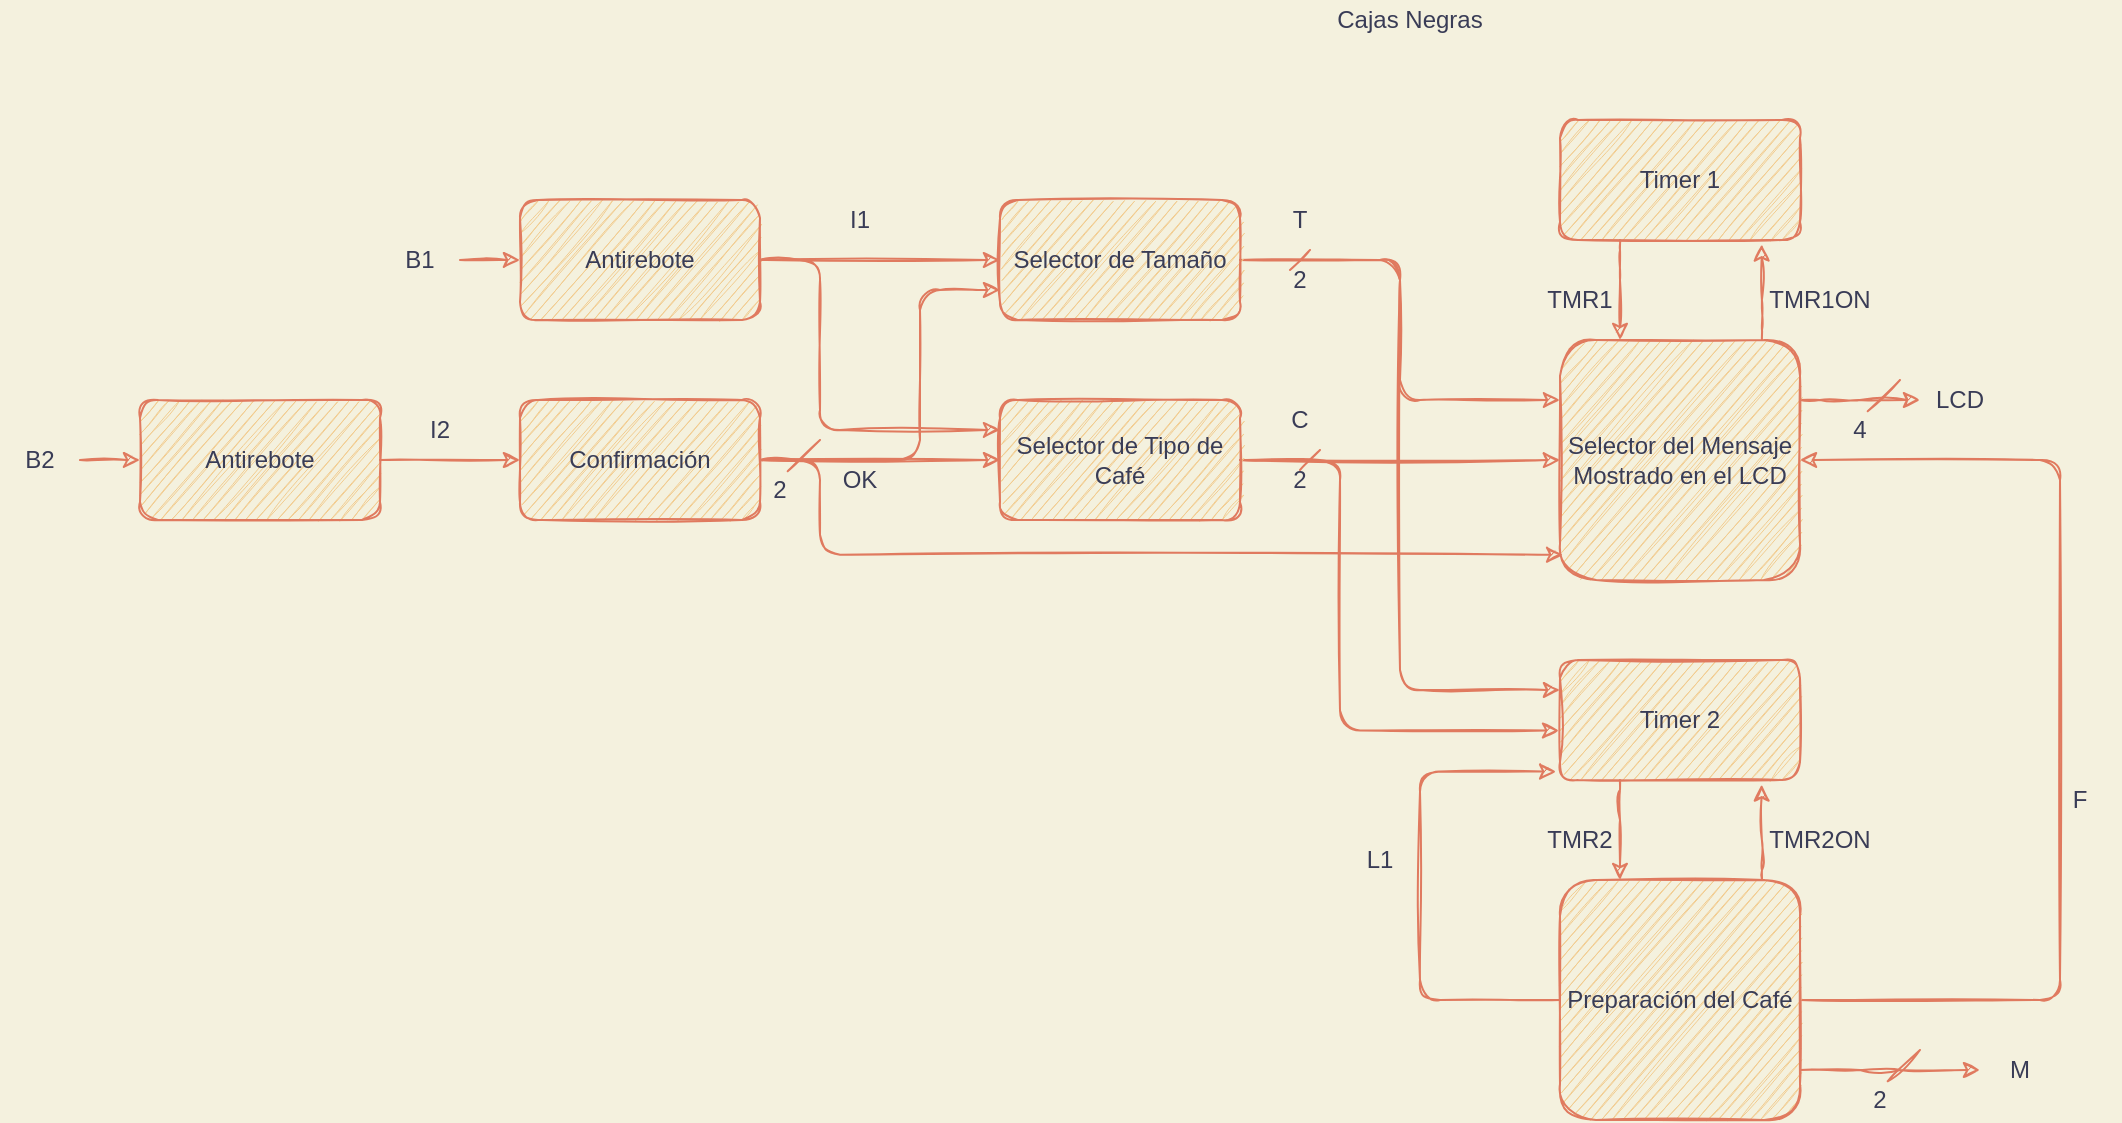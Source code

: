 <mxfile version="13.7.7" type="device" pages="7"><diagram id="_dTr7QKrxj3yFeryGXj0" name="Cajas Negras"><mxGraphModel dx="2076" dy="539" grid="1" gridSize="10" guides="1" tooltips="1" connect="1" arrows="1" fold="1" page="1" pageScale="1" pageWidth="1100" pageHeight="850" background="#F4F1DE" math="0" shadow="0"><root><mxCell id="0"/><mxCell id="1" parent="0"/><mxCell id="DEw1JeqcvOh2uYc9AcxI-12" style="edgeStyle=orthogonalEdgeStyle;orthogonalLoop=1;jettySize=auto;html=1;entryX=0;entryY=0.5;entryDx=0;entryDy=0;strokeColor=#E07A5F;fontColor=#393C56;labelBackgroundColor=#F4F1DE;sketch=1;" parent="1" source="DEw1JeqcvOh2uYc9AcxI-1" target="DEw1JeqcvOh2uYc9AcxI-8" edge="1"><mxGeometry relative="1" as="geometry"/></mxCell><mxCell id="DEw1JeqcvOh2uYc9AcxI-13" style="edgeStyle=orthogonalEdgeStyle;orthogonalLoop=1;jettySize=auto;html=1;entryX=0;entryY=0.25;entryDx=0;entryDy=0;strokeColor=#E07A5F;fontColor=#393C56;labelBackgroundColor=#F4F1DE;sketch=1;" parent="1" source="DEw1JeqcvOh2uYc9AcxI-1" target="DEw1JeqcvOh2uYc9AcxI-9" edge="1"><mxGeometry relative="1" as="geometry"><Array as="points"><mxPoint x="310" y="150"/><mxPoint x="310" y="235"/></Array></mxGeometry></mxCell><mxCell id="DEw1JeqcvOh2uYc9AcxI-1" value="Antirebote" style="whiteSpace=wrap;html=1;fillColor=#F2CC8F;strokeColor=#E07A5F;fontColor=#393C56;rounded=1;sketch=1;" parent="1" vertex="1"><mxGeometry x="160" y="120" width="120" height="60" as="geometry"/></mxCell><mxCell id="DEw1JeqcvOh2uYc9AcxI-4" style="edgeStyle=orthogonalEdgeStyle;orthogonalLoop=1;jettySize=auto;html=1;exitX=1;exitY=0.5;exitDx=0;exitDy=0;entryX=0;entryY=0.5;entryDx=0;entryDy=0;strokeColor=#E07A5F;fontColor=#393C56;labelBackgroundColor=#F4F1DE;sketch=1;" parent="1" source="DEw1JeqcvOh2uYc9AcxI-3" target="DEw1JeqcvOh2uYc9AcxI-1" edge="1"><mxGeometry relative="1" as="geometry"/></mxCell><mxCell id="DEw1JeqcvOh2uYc9AcxI-3" value="B1" style="text;html=1;strokeColor=none;fillColor=none;align=center;verticalAlign=middle;whiteSpace=wrap;fontColor=#393C56;rounded=1;sketch=1;" parent="1" vertex="1"><mxGeometry x="90" y="140" width="40" height="20" as="geometry"/></mxCell><mxCell id="DEw1JeqcvOh2uYc9AcxI-10" style="edgeStyle=orthogonalEdgeStyle;orthogonalLoop=1;jettySize=auto;html=1;entryX=0;entryY=0.5;entryDx=0;entryDy=0;strokeColor=#E07A5F;fontColor=#393C56;labelBackgroundColor=#F4F1DE;sketch=1;" parent="1" source="DEw1JeqcvOh2uYc9AcxI-5" target="DEw1JeqcvOh2uYc9AcxI-9" edge="1"><mxGeometry relative="1" as="geometry"/></mxCell><mxCell id="DEw1JeqcvOh2uYc9AcxI-11" style="edgeStyle=orthogonalEdgeStyle;orthogonalLoop=1;jettySize=auto;html=1;entryX=0;entryY=0.75;entryDx=0;entryDy=0;strokeColor=#E07A5F;fontColor=#393C56;labelBackgroundColor=#F4F1DE;sketch=1;" parent="1" source="DEw1JeqcvOh2uYc9AcxI-5" target="DEw1JeqcvOh2uYc9AcxI-8" edge="1"><mxGeometry relative="1" as="geometry"><Array as="points"><mxPoint x="360" y="250"/><mxPoint x="360" y="165"/></Array></mxGeometry></mxCell><mxCell id="DEw1JeqcvOh2uYc9AcxI-17" style="edgeStyle=orthogonalEdgeStyle;orthogonalLoop=1;jettySize=auto;html=1;entryX=0.013;entryY=0.895;entryDx=0;entryDy=0;entryPerimeter=0;strokeColor=#E07A5F;fontColor=#393C56;labelBackgroundColor=#F4F1DE;sketch=1;" parent="1" source="DEw1JeqcvOh2uYc9AcxI-5" target="DEw1JeqcvOh2uYc9AcxI-14" edge="1"><mxGeometry relative="1" as="geometry"><Array as="points"><mxPoint x="310" y="250"/><mxPoint x="310" y="297"/></Array></mxGeometry></mxCell><mxCell id="DEw1JeqcvOh2uYc9AcxI-5" value="Confirmación" style="whiteSpace=wrap;html=1;fillColor=#F2CC8F;strokeColor=#E07A5F;fontColor=#393C56;rounded=1;sketch=1;" parent="1" vertex="1"><mxGeometry x="160" y="220" width="120" height="60" as="geometry"/></mxCell><mxCell id="DEw1JeqcvOh2uYc9AcxI-16" style="edgeStyle=orthogonalEdgeStyle;orthogonalLoop=1;jettySize=auto;html=1;entryX=0;entryY=0.25;entryDx=0;entryDy=0;strokeColor=#E07A5F;fontColor=#393C56;labelBackgroundColor=#F4F1DE;sketch=1;" parent="1" source="DEw1JeqcvOh2uYc9AcxI-8" target="DEw1JeqcvOh2uYc9AcxI-14" edge="1"><mxGeometry relative="1" as="geometry"/></mxCell><mxCell id="DEw1JeqcvOh2uYc9AcxI-52" style="edgeStyle=orthogonalEdgeStyle;orthogonalLoop=1;jettySize=auto;html=1;entryX=0;entryY=0.25;entryDx=0;entryDy=0;strokeColor=#E07A5F;fontColor=#393C56;labelBackgroundColor=#F4F1DE;sketch=1;" parent="1" source="DEw1JeqcvOh2uYc9AcxI-8" target="DEw1JeqcvOh2uYc9AcxI-36" edge="1"><mxGeometry relative="1" as="geometry"/></mxCell><mxCell id="DEw1JeqcvOh2uYc9AcxI-8" value="Selector de Tamaño" style="whiteSpace=wrap;html=1;fillColor=#F2CC8F;strokeColor=#E07A5F;fontColor=#393C56;rounded=1;sketch=1;" parent="1" vertex="1"><mxGeometry x="400" y="120" width="120" height="60" as="geometry"/></mxCell><mxCell id="DEw1JeqcvOh2uYc9AcxI-15" style="edgeStyle=orthogonalEdgeStyle;orthogonalLoop=1;jettySize=auto;html=1;entryX=0;entryY=0.5;entryDx=0;entryDy=0;strokeColor=#E07A5F;fontColor=#393C56;labelBackgroundColor=#F4F1DE;sketch=1;" parent="1" source="DEw1JeqcvOh2uYc9AcxI-9" target="DEw1JeqcvOh2uYc9AcxI-14" edge="1"><mxGeometry relative="1" as="geometry"/></mxCell><mxCell id="DEw1JeqcvOh2uYc9AcxI-53" style="edgeStyle=orthogonalEdgeStyle;orthogonalLoop=1;jettySize=auto;html=1;entryX=-0.004;entryY=0.588;entryDx=0;entryDy=0;entryPerimeter=0;strokeColor=#E07A5F;fontColor=#393C56;labelBackgroundColor=#F4F1DE;sketch=1;" parent="1" source="DEw1JeqcvOh2uYc9AcxI-9" target="DEw1JeqcvOh2uYc9AcxI-36" edge="1"><mxGeometry relative="1" as="geometry"><Array as="points"><mxPoint x="570" y="250"/><mxPoint x="570" y="385"/></Array></mxGeometry></mxCell><mxCell id="DEw1JeqcvOh2uYc9AcxI-9" value="Selector de Tipo de Café" style="whiteSpace=wrap;html=1;fillColor=#F2CC8F;strokeColor=#E07A5F;fontColor=#393C56;rounded=1;sketch=1;" parent="1" vertex="1"><mxGeometry x="400" y="220" width="120" height="60" as="geometry"/></mxCell><mxCell id="DEw1JeqcvOh2uYc9AcxI-20" style="edgeStyle=orthogonalEdgeStyle;orthogonalLoop=1;jettySize=auto;html=1;entryX=0.84;entryY=1.037;entryDx=0;entryDy=0;entryPerimeter=0;strokeColor=#E07A5F;fontColor=#393C56;labelBackgroundColor=#F4F1DE;sketch=1;" parent="1" source="DEw1JeqcvOh2uYc9AcxI-14" target="DEw1JeqcvOh2uYc9AcxI-19" edge="1"><mxGeometry relative="1" as="geometry"><Array as="points"><mxPoint x="781" y="180"/><mxPoint x="781" y="180"/></Array></mxGeometry></mxCell><mxCell id="DEw1JeqcvOh2uYc9AcxI-34" style="edgeStyle=orthogonalEdgeStyle;orthogonalLoop=1;jettySize=auto;html=1;strokeColor=#E07A5F;fontColor=#393C56;labelBackgroundColor=#F4F1DE;sketch=1;" parent="1" source="DEw1JeqcvOh2uYc9AcxI-14" target="DEw1JeqcvOh2uYc9AcxI-32" edge="1"><mxGeometry relative="1" as="geometry"><Array as="points"><mxPoint x="820" y="220"/><mxPoint x="820" y="220"/></Array></mxGeometry></mxCell><mxCell id="DEw1JeqcvOh2uYc9AcxI-14" value="Selector del Mensaje Mostrado en el LCD" style="whiteSpace=wrap;html=1;fillColor=#F2CC8F;strokeColor=#E07A5F;fontColor=#393C56;rounded=1;sketch=1;" parent="1" vertex="1"><mxGeometry x="680" y="190" width="120" height="120" as="geometry"/></mxCell><mxCell id="DEw1JeqcvOh2uYc9AcxI-21" style="edgeStyle=orthogonalEdgeStyle;orthogonalLoop=1;jettySize=auto;html=1;entryX=0.25;entryY=0;entryDx=0;entryDy=0;strokeColor=#E07A5F;fontColor=#393C56;labelBackgroundColor=#F4F1DE;sketch=1;" parent="1" source="DEw1JeqcvOh2uYc9AcxI-19" target="DEw1JeqcvOh2uYc9AcxI-14" edge="1"><mxGeometry relative="1" as="geometry"><Array as="points"><mxPoint x="710" y="150"/><mxPoint x="710" y="150"/></Array></mxGeometry></mxCell><mxCell id="DEw1JeqcvOh2uYc9AcxI-19" value="Timer 1" style="whiteSpace=wrap;html=1;fillColor=#F2CC8F;strokeColor=#E07A5F;fontColor=#393C56;rounded=1;sketch=1;" parent="1" vertex="1"><mxGeometry x="680" y="80" width="120" height="60" as="geometry"/></mxCell><mxCell id="DEw1JeqcvOh2uYc9AcxI-22" value="I1" style="text;html=1;strokeColor=none;fillColor=none;align=center;verticalAlign=middle;whiteSpace=wrap;fontColor=#393C56;rounded=1;sketch=1;" parent="1" vertex="1"><mxGeometry x="310" y="120" width="40" height="20" as="geometry"/></mxCell><mxCell id="DEw1JeqcvOh2uYc9AcxI-23" value="OK" style="text;html=1;strokeColor=none;fillColor=none;align=center;verticalAlign=middle;whiteSpace=wrap;fontColor=#393C56;rounded=1;sketch=1;" parent="1" vertex="1"><mxGeometry x="310" y="250" width="40" height="20" as="geometry"/></mxCell><mxCell id="DEw1JeqcvOh2uYc9AcxI-24" value="T" style="text;html=1;strokeColor=none;fillColor=none;align=center;verticalAlign=middle;whiteSpace=wrap;fontColor=#393C56;rounded=1;sketch=1;" parent="1" vertex="1"><mxGeometry x="530" y="120" width="40" height="20" as="geometry"/></mxCell><mxCell id="DEw1JeqcvOh2uYc9AcxI-25" value="" style="endArrow=none;html=1;strokeColor=#E07A5F;fontColor=#393C56;labelBackgroundColor=#F4F1DE;sketch=1;" parent="1" edge="1"><mxGeometry width="50" height="50" relative="1" as="geometry"><mxPoint x="545" y="155" as="sourcePoint"/><mxPoint x="555" y="145" as="targetPoint"/></mxGeometry></mxCell><mxCell id="DEw1JeqcvOh2uYc9AcxI-26" value="" style="endArrow=none;html=1;strokeColor=#E07A5F;fontColor=#393C56;labelBackgroundColor=#F4F1DE;sketch=1;" parent="1" edge="1"><mxGeometry width="50" height="50" relative="1" as="geometry"><mxPoint x="550" y="255" as="sourcePoint"/><mxPoint x="560" y="245" as="targetPoint"/></mxGeometry></mxCell><mxCell id="DEw1JeqcvOh2uYc9AcxI-27" value="C" style="text;html=1;strokeColor=none;fillColor=none;align=center;verticalAlign=middle;whiteSpace=wrap;fontColor=#393C56;rounded=1;sketch=1;" parent="1" vertex="1"><mxGeometry x="530" y="220" width="40" height="20" as="geometry"/></mxCell><mxCell id="DEw1JeqcvOh2uYc9AcxI-28" value="2" style="text;html=1;strokeColor=none;fillColor=none;align=center;verticalAlign=middle;whiteSpace=wrap;fontColor=#393C56;rounded=1;sketch=1;" parent="1" vertex="1"><mxGeometry x="530" y="150" width="40" height="20" as="geometry"/></mxCell><mxCell id="DEw1JeqcvOh2uYc9AcxI-29" value="2" style="text;html=1;strokeColor=none;fillColor=none;align=center;verticalAlign=middle;whiteSpace=wrap;fontColor=#393C56;rounded=1;sketch=1;" parent="1" vertex="1"><mxGeometry x="530" y="250" width="40" height="20" as="geometry"/></mxCell><mxCell id="DEw1JeqcvOh2uYc9AcxI-30" value="TMR1" style="text;html=1;strokeColor=none;fillColor=none;align=center;verticalAlign=middle;whiteSpace=wrap;fontColor=#393C56;rounded=1;sketch=1;" parent="1" vertex="1"><mxGeometry x="670" y="160" width="40" height="20" as="geometry"/></mxCell><mxCell id="DEw1JeqcvOh2uYc9AcxI-31" value="TMR1ON" style="text;html=1;strokeColor=none;fillColor=none;align=center;verticalAlign=middle;whiteSpace=wrap;fontColor=#393C56;rounded=1;sketch=1;" parent="1" vertex="1"><mxGeometry x="790" y="160" width="40" height="20" as="geometry"/></mxCell><mxCell id="DEw1JeqcvOh2uYc9AcxI-32" value="LCD" style="text;html=1;strokeColor=none;fillColor=none;align=center;verticalAlign=middle;whiteSpace=wrap;fontColor=#393C56;rounded=1;sketch=1;" parent="1" vertex="1"><mxGeometry x="860" y="210" width="40" height="20" as="geometry"/></mxCell><mxCell id="DEw1JeqcvOh2uYc9AcxI-42" style="edgeStyle=orthogonalEdgeStyle;orthogonalLoop=1;jettySize=auto;html=1;entryX=0;entryY=0.5;entryDx=0;entryDy=0;strokeColor=#E07A5F;fontColor=#393C56;labelBackgroundColor=#F4F1DE;sketch=1;" parent="1" source="DEw1JeqcvOh2uYc9AcxI-35" target="DEw1JeqcvOh2uYc9AcxI-41" edge="1"><mxGeometry relative="1" as="geometry"><Array as="points"><mxPoint x="840" y="555"/><mxPoint x="840" y="555"/></Array></mxGeometry></mxCell><mxCell id="DEw1JeqcvOh2uYc9AcxI-45" style="edgeStyle=orthogonalEdgeStyle;orthogonalLoop=1;jettySize=auto;html=1;strokeColor=#E07A5F;fontColor=#393C56;labelBackgroundColor=#F4F1DE;sketch=1;" parent="1" source="DEw1JeqcvOh2uYc9AcxI-35" target="DEw1JeqcvOh2uYc9AcxI-14" edge="1"><mxGeometry relative="1" as="geometry"><mxPoint x="802" y="300" as="targetPoint"/><Array as="points"><mxPoint x="930" y="520"/><mxPoint x="930" y="250"/></Array></mxGeometry></mxCell><mxCell id="DEw1JeqcvOh2uYc9AcxI-49" style="edgeStyle=orthogonalEdgeStyle;orthogonalLoop=1;jettySize=auto;html=1;entryX=-0.016;entryY=0.93;entryDx=0;entryDy=0;entryPerimeter=0;strokeColor=#E07A5F;fontColor=#393C56;labelBackgroundColor=#F4F1DE;sketch=1;" parent="1" source="DEw1JeqcvOh2uYc9AcxI-35" target="DEw1JeqcvOh2uYc9AcxI-36" edge="1"><mxGeometry relative="1" as="geometry"><mxPoint x="650" y="380" as="targetPoint"/><Array as="points"><mxPoint x="610" y="520"/><mxPoint x="610" y="406"/></Array></mxGeometry></mxCell><mxCell id="DEw1JeqcvOh2uYc9AcxI-35" value="Preparación del Café" style="whiteSpace=wrap;html=1;fillColor=#F2CC8F;strokeColor=#E07A5F;fontColor=#393C56;rounded=1;sketch=1;" parent="1" vertex="1"><mxGeometry x="680" y="460" width="120" height="120" as="geometry"/></mxCell><mxCell id="DEw1JeqcvOh2uYc9AcxI-36" value="Timer 2" style="whiteSpace=wrap;html=1;fillColor=#F2CC8F;strokeColor=#E07A5F;fontColor=#393C56;rounded=1;sketch=1;" parent="1" vertex="1"><mxGeometry x="680" y="350" width="120" height="60" as="geometry"/></mxCell><mxCell id="DEw1JeqcvOh2uYc9AcxI-37" style="edgeStyle=orthogonalEdgeStyle;orthogonalLoop=1;jettySize=auto;html=1;entryX=0.25;entryY=0;entryDx=0;entryDy=0;strokeColor=#E07A5F;fontColor=#393C56;labelBackgroundColor=#F4F1DE;sketch=1;" parent="1" source="DEw1JeqcvOh2uYc9AcxI-36" target="DEw1JeqcvOh2uYc9AcxI-35" edge="1"><mxGeometry relative="1" as="geometry"><Array as="points"><mxPoint x="710" y="420"/><mxPoint x="710" y="420"/></Array></mxGeometry></mxCell><mxCell id="DEw1JeqcvOh2uYc9AcxI-38" style="edgeStyle=orthogonalEdgeStyle;orthogonalLoop=1;jettySize=auto;html=1;entryX=0.84;entryY=1.037;entryDx=0;entryDy=0;entryPerimeter=0;strokeColor=#E07A5F;fontColor=#393C56;labelBackgroundColor=#F4F1DE;sketch=1;" parent="1" source="DEw1JeqcvOh2uYc9AcxI-35" target="DEw1JeqcvOh2uYc9AcxI-36" edge="1"><mxGeometry relative="1" as="geometry"><Array as="points"><mxPoint x="781" y="450"/><mxPoint x="781" y="450"/></Array></mxGeometry></mxCell><mxCell id="DEw1JeqcvOh2uYc9AcxI-39" value="TMR2ON" style="text;html=1;strokeColor=none;fillColor=none;align=center;verticalAlign=middle;whiteSpace=wrap;fontColor=#393C56;rounded=1;sketch=1;" parent="1" vertex="1"><mxGeometry x="790" y="430" width="40" height="20" as="geometry"/></mxCell><mxCell id="DEw1JeqcvOh2uYc9AcxI-40" value="TMR2" style="text;html=1;strokeColor=none;fillColor=none;align=center;verticalAlign=middle;whiteSpace=wrap;fontColor=#393C56;rounded=1;sketch=1;" parent="1" vertex="1"><mxGeometry x="670" y="430" width="40" height="20" as="geometry"/></mxCell><mxCell id="DEw1JeqcvOh2uYc9AcxI-41" value="M" style="text;html=1;strokeColor=none;fillColor=none;align=center;verticalAlign=middle;whiteSpace=wrap;fontColor=#393C56;rounded=1;sketch=1;" parent="1" vertex="1"><mxGeometry x="890" y="545" width="40" height="20" as="geometry"/></mxCell><mxCell id="DEw1JeqcvOh2uYc9AcxI-43" value="" style="endArrow=none;html=1;exitX=0.596;exitY=0.031;exitDx=0;exitDy=0;exitPerimeter=0;strokeColor=#E07A5F;fontColor=#393C56;labelBackgroundColor=#F4F1DE;sketch=1;" parent="1" source="DEw1JeqcvOh2uYc9AcxI-44" edge="1"><mxGeometry width="50" height="50" relative="1" as="geometry"><mxPoint x="840" y="565" as="sourcePoint"/><mxPoint x="860" y="545" as="targetPoint"/></mxGeometry></mxCell><mxCell id="DEw1JeqcvOh2uYc9AcxI-44" value="2" style="text;html=1;strokeColor=none;fillColor=none;align=center;verticalAlign=middle;whiteSpace=wrap;fontColor=#393C56;rounded=1;sketch=1;" parent="1" vertex="1"><mxGeometry x="820" y="560" width="40" height="20" as="geometry"/></mxCell><mxCell id="DEw1JeqcvOh2uYc9AcxI-46" value="F" style="text;html=1;strokeColor=none;fillColor=none;align=center;verticalAlign=middle;whiteSpace=wrap;fontColor=#393C56;rounded=1;sketch=1;" parent="1" vertex="1"><mxGeometry x="920" y="410" width="40" height="20" as="geometry"/></mxCell><mxCell id="DEw1JeqcvOh2uYc9AcxI-50" value="L1" style="text;html=1;strokeColor=none;fillColor=none;align=center;verticalAlign=middle;whiteSpace=wrap;fontColor=#393C56;rounded=1;sketch=1;" parent="1" vertex="1"><mxGeometry x="570" y="440" width="40" height="20" as="geometry"/></mxCell><mxCell id="DEw1JeqcvOh2uYc9AcxI-54" value="" style="endArrow=none;html=1;exitX=0.596;exitY=0.031;exitDx=0;exitDy=0;exitPerimeter=0;strokeColor=#E07A5F;fontColor=#393C56;labelBackgroundColor=#F4F1DE;sketch=1;" parent="1" source="DEw1JeqcvOh2uYc9AcxI-55" edge="1"><mxGeometry width="50" height="50" relative="1" as="geometry"><mxPoint x="830" y="230" as="sourcePoint"/><mxPoint x="850" y="210" as="targetPoint"/></mxGeometry></mxCell><mxCell id="DEw1JeqcvOh2uYc9AcxI-55" value="4" style="text;html=1;strokeColor=none;fillColor=none;align=center;verticalAlign=middle;whiteSpace=wrap;fontColor=#393C56;rounded=1;sketch=1;" parent="1" vertex="1"><mxGeometry x="810" y="225" width="40" height="20" as="geometry"/></mxCell><mxCell id="DEw1JeqcvOh2uYc9AcxI-56" value="Cajas Negras" style="text;html=1;strokeColor=none;fillColor=none;align=center;verticalAlign=middle;whiteSpace=wrap;rounded=0;sketch=1;fontColor=#393C56;" parent="1" vertex="1"><mxGeometry x="560" y="20" width="90" height="20" as="geometry"/></mxCell><mxCell id="r8143hVYKGVLo5FVhM5H-4" style="edgeStyle=orthogonalEdgeStyle;curved=0;rounded=1;sketch=1;orthogonalLoop=1;jettySize=auto;html=1;entryX=0;entryY=0.5;entryDx=0;entryDy=0;strokeColor=#E07A5F;fillColor=#F2CC8F;fontColor=#393C56;" parent="1" source="r8143hVYKGVLo5FVhM5H-1" target="DEw1JeqcvOh2uYc9AcxI-5" edge="1"><mxGeometry relative="1" as="geometry"/></mxCell><mxCell id="r8143hVYKGVLo5FVhM5H-1" value="Antirebote" style="whiteSpace=wrap;html=1;fillColor=#F2CC8F;strokeColor=#E07A5F;fontColor=#393C56;rounded=1;sketch=1;" parent="1" vertex="1"><mxGeometry x="-30" y="220" width="120" height="60" as="geometry"/></mxCell><mxCell id="r8143hVYKGVLo5FVhM5H-2" style="edgeStyle=orthogonalEdgeStyle;orthogonalLoop=1;jettySize=auto;html=1;exitX=1;exitY=0.5;exitDx=0;exitDy=0;entryX=0;entryY=0.5;entryDx=0;entryDy=0;strokeColor=#E07A5F;fontColor=#393C56;labelBackgroundColor=#F4F1DE;sketch=1;" parent="1" source="r8143hVYKGVLo5FVhM5H-3" target="r8143hVYKGVLo5FVhM5H-1" edge="1"><mxGeometry relative="1" as="geometry"/></mxCell><mxCell id="r8143hVYKGVLo5FVhM5H-3" value="B2" style="text;html=1;strokeColor=none;fillColor=none;align=center;verticalAlign=middle;whiteSpace=wrap;fontColor=#393C56;rounded=1;sketch=1;" parent="1" vertex="1"><mxGeometry x="-100" y="240" width="40" height="20" as="geometry"/></mxCell><mxCell id="r8143hVYKGVLo5FVhM5H-5" value="I2" style="text;html=1;strokeColor=none;fillColor=none;align=center;verticalAlign=middle;whiteSpace=wrap;fontColor=#393C56;rounded=1;sketch=1;" parent="1" vertex="1"><mxGeometry x="100" y="225" width="40" height="20" as="geometry"/></mxCell><mxCell id="r8143hVYKGVLo5FVhM5H-6" value="" style="endArrow=none;html=1;exitX=0.596;exitY=0.031;exitDx=0;exitDy=0;exitPerimeter=0;strokeColor=#E07A5F;fontColor=#393C56;labelBackgroundColor=#F4F1DE;sketch=1;" parent="1" source="r8143hVYKGVLo5FVhM5H-7" edge="1"><mxGeometry width="50" height="50" relative="1" as="geometry"><mxPoint x="290" y="260" as="sourcePoint"/><mxPoint x="310.0" y="240" as="targetPoint"/></mxGeometry></mxCell><mxCell id="r8143hVYKGVLo5FVhM5H-7" value="2" style="text;html=1;strokeColor=none;fillColor=none;align=center;verticalAlign=middle;whiteSpace=wrap;fontColor=#393C56;rounded=1;sketch=1;" parent="1" vertex="1"><mxGeometry x="270" y="255" width="40" height="20" as="geometry"/></mxCell></root></mxGraphModel></diagram><diagram id="xWIp_EtwFKF1yQOQo_dP" name="Antirebote"><mxGraphModel dx="976" dy="539" grid="1" gridSize="10" guides="1" tooltips="1" connect="1" arrows="1" fold="1" page="1" pageScale="1" pageWidth="1100" pageHeight="850" background="#F4F1DE" math="0" shadow="0"><root><mxCell id="Yc-dFBafLobEdN08kLik-0"/><mxCell id="Yc-dFBafLobEdN08kLik-1" parent="Yc-dFBafLobEdN08kLik-0"/><mxCell id="Yc-dFBafLobEdN08kLik-2" value="Antirebote" style="text;html=1;strokeColor=none;fillColor=none;align=center;verticalAlign=middle;whiteSpace=wrap;fontColor=#393C56;sketch=1;" parent="Yc-dFBafLobEdN08kLik-1" vertex="1"><mxGeometry x="320" y="20" width="40" height="20" as="geometry"/></mxCell><mxCell id="Yc-dFBafLobEdN08kLik-5" style="edgeStyle=orthogonalEdgeStyle;sketch=1;orthogonalLoop=1;jettySize=auto;html=1;entryX=0.5;entryY=0;entryDx=0;entryDy=0;strokeColor=#E07A5F;fillColor=#F2CC8F;fontColor=#393C56;curved=1;labelBackgroundColor=#F4F1DE;" parent="Yc-dFBafLobEdN08kLik-1" source="Yc-dFBafLobEdN08kLik-3" target="Yc-dFBafLobEdN08kLik-4" edge="1"><mxGeometry relative="1" as="geometry"><Array as="points"><mxPoint x="240" y="100"/><mxPoint x="440" y="100"/></Array></mxGeometry></mxCell><mxCell id="Yc-dFBafLobEdN08kLik-3" value="S0" style="ellipse;whiteSpace=wrap;html=1;aspect=fixed;strokeColor=#E07A5F;fillColor=#F2CC8F;fontColor=#393C56;sketch=1;" parent="Yc-dFBafLobEdN08kLik-1" vertex="1"><mxGeometry x="200" y="120" width="80" height="80" as="geometry"/></mxCell><mxCell id="Yc-dFBafLobEdN08kLik-7" style="edgeStyle=orthogonalEdgeStyle;curved=1;rounded=1;sketch=1;orthogonalLoop=1;jettySize=auto;html=1;strokeColor=#E07A5F;fillColor=#F2CC8F;fontColor=#393C56;entryX=0.968;entryY=0.708;entryDx=0;entryDy=0;entryPerimeter=0;exitX=0.843;exitY=0.119;exitDx=0;exitDy=0;exitPerimeter=0;labelBackgroundColor=#F4F1DE;" parent="Yc-dFBafLobEdN08kLik-1" source="Yc-dFBafLobEdN08kLik-4" target="Yc-dFBafLobEdN08kLik-4" edge="1"><mxGeometry relative="1" as="geometry"><mxPoint x="450" y="210" as="targetPoint"/><Array as="points"><mxPoint x="467" y="121"/><mxPoint x="500" y="121"/><mxPoint x="500" y="177"/></Array></mxGeometry></mxCell><mxCell id="Yc-dFBafLobEdN08kLik-9" style="edgeStyle=orthogonalEdgeStyle;curved=1;rounded=1;sketch=1;orthogonalLoop=1;jettySize=auto;html=1;entryX=0.5;entryY=1;entryDx=0;entryDy=0;strokeColor=#E07A5F;fillColor=#F2CC8F;fontColor=#393C56;labelBackgroundColor=#F4F1DE;" parent="Yc-dFBafLobEdN08kLik-1" source="Yc-dFBafLobEdN08kLik-4" target="Yc-dFBafLobEdN08kLik-3" edge="1"><mxGeometry relative="1" as="geometry"><Array as="points"><mxPoint x="440" y="220"/><mxPoint x="240" y="220"/></Array></mxGeometry></mxCell><mxCell id="Yc-dFBafLobEdN08kLik-4" value="S1" style="ellipse;whiteSpace=wrap;html=1;aspect=fixed;sketch=1;strokeColor=#E07A5F;fillColor=#F2CC8F;fontColor=#393C56;" parent="Yc-dFBafLobEdN08kLik-1" vertex="1"><mxGeometry x="400" y="120" width="80" height="80" as="geometry"/></mxCell><mxCell id="Yc-dFBafLobEdN08kLik-8" style="edgeStyle=orthogonalEdgeStyle;curved=1;rounded=1;sketch=1;orthogonalLoop=1;jettySize=auto;html=1;strokeColor=#E07A5F;fillColor=#F2CC8F;fontColor=#393C56;entryX=0.021;entryY=0.677;entryDx=0;entryDy=0;entryPerimeter=0;exitX=0;exitY=0;exitDx=0;exitDy=0;labelBackgroundColor=#F4F1DE;" parent="Yc-dFBafLobEdN08kLik-1" source="Yc-dFBafLobEdN08kLik-3" target="Yc-dFBafLobEdN08kLik-3" edge="1"><mxGeometry relative="1" as="geometry"><mxPoint x="170" y="170" as="targetPoint"/><Array as="points"><mxPoint x="212" y="120"/><mxPoint x="160" y="120"/><mxPoint x="160" y="174"/></Array></mxGeometry></mxCell><mxCell id="Yc-dFBafLobEdN08kLik-10" value="" style="endArrow=classic;html=1;strokeColor=#E07A5F;fillColor=#F2CC8F;fontColor=#393C56;entryX=0.349;entryY=0.01;entryDx=0;entryDy=0;entryPerimeter=0;labelBackgroundColor=#F4F1DE;" parent="Yc-dFBafLobEdN08kLik-1" target="Yc-dFBafLobEdN08kLik-3" edge="1"><mxGeometry relative="1" as="geometry"><mxPoint x="210" y="60" as="sourcePoint"/><mxPoint x="230" y="60" as="targetPoint"/></mxGeometry></mxCell><mxCell id="Yc-dFBafLobEdN08kLik-11" value="Reset" style="edgeLabel;resizable=0;html=1;align=center;verticalAlign=middle;labelBackgroundColor=#F4F1DE;fontColor=#393C56;" parent="Yc-dFBafLobEdN08kLik-10" connectable="0" vertex="1"><mxGeometry relative="1" as="geometry"/></mxCell><mxCell id="Yc-dFBafLobEdN08kLik-12" value="Push (B1 o B2) / Salida (I u OK)" style="text;html=1;strokeColor=none;fillColor=none;align=center;verticalAlign=middle;whiteSpace=wrap;rounded=0;sketch=0;fontColor=#393C56;" parent="Yc-dFBafLobEdN08kLik-1" vertex="1"><mxGeometry x="275" y="70" width="125" height="20" as="geometry"/></mxCell><mxCell id="Yc-dFBafLobEdN08kLik-13" value="1/1" style="text;html=1;strokeColor=none;fillColor=none;align=center;verticalAlign=middle;whiteSpace=wrap;rounded=0;sketch=0;fontColor=#393C56;" parent="Yc-dFBafLobEdN08kLik-1" vertex="1"><mxGeometry x="320" y="100" width="40" height="20" as="geometry"/></mxCell><mxCell id="Yc-dFBafLobEdN08kLik-14" value="1/0" style="text;html=1;strokeColor=none;fillColor=none;align=center;verticalAlign=middle;whiteSpace=wrap;rounded=0;sketch=0;fontColor=#393C56;" parent="Yc-dFBafLobEdN08kLik-1" vertex="1"><mxGeometry x="510" y="140" width="40" height="20" as="geometry"/></mxCell><mxCell id="Yc-dFBafLobEdN08kLik-15" value="0/0" style="text;html=1;strokeColor=none;fillColor=none;align=center;verticalAlign=middle;whiteSpace=wrap;rounded=0;sketch=0;fontColor=#393C56;" parent="Yc-dFBafLobEdN08kLik-1" vertex="1"><mxGeometry x="320" y="230" width="40" height="20" as="geometry"/></mxCell><mxCell id="Yc-dFBafLobEdN08kLik-16" value="0/0" style="text;html=1;strokeColor=none;fillColor=none;align=center;verticalAlign=middle;whiteSpace=wrap;rounded=0;sketch=0;fontColor=#393C56;" parent="Yc-dFBafLobEdN08kLik-1" vertex="1"><mxGeometry x="120" y="140" width="40" height="20" as="geometry"/></mxCell></root></mxGraphModel></diagram><diagram id="1abJS5EB0lZlMEHKb5Hz" name="Confirmación"><mxGraphModel dx="673" dy="372" grid="1" gridSize="10" guides="1" tooltips="1" connect="1" arrows="1" fold="1" page="1" pageScale="1" pageWidth="1100" pageHeight="850" background="#F4F1DE" math="0" shadow="0"><root><mxCell id="vBcJmWilI-SD2_usnoss-0"/><mxCell id="vBcJmWilI-SD2_usnoss-1" parent="vBcJmWilI-SD2_usnoss-0"/><mxCell id="vBcJmWilI-SD2_usnoss-10" style="edgeStyle=orthogonalEdgeStyle;curved=0;rounded=1;sketch=1;orthogonalLoop=1;jettySize=auto;html=1;entryX=0;entryY=0;entryDx=0;entryDy=0;strokeColor=#E07A5F;fillColor=#F2CC8F;fontColor=#393C56;" parent="vBcJmWilI-SD2_usnoss-1" source="vBcJmWilI-SD2_usnoss-2" target="vBcJmWilI-SD2_usnoss-3" edge="1"><mxGeometry relative="1" as="geometry"><Array as="points"><mxPoint x="380" y="92"/><mxPoint x="380" y="92"/></Array></mxGeometry></mxCell><mxCell id="vBcJmWilI-SD2_usnoss-2" value="S0:&lt;br&gt;OK = 00" style="ellipse;whiteSpace=wrap;html=1;aspect=fixed;rounded=1;sketch=1;strokeColor=#E07A5F;fillColor=#F2CC8F;fontColor=#393C56;" parent="vBcJmWilI-SD2_usnoss-1" vertex="1"><mxGeometry x="280" y="80" width="80" height="80" as="geometry"/></mxCell><mxCell id="vBcJmWilI-SD2_usnoss-6" style="edgeStyle=orthogonalEdgeStyle;curved=0;rounded=1;sketch=1;orthogonalLoop=1;jettySize=auto;html=1;entryX=1;entryY=0;entryDx=0;entryDy=0;strokeColor=#E07A5F;fillColor=#F2CC8F;fontColor=#393C56;" parent="vBcJmWilI-SD2_usnoss-1" source="vBcJmWilI-SD2_usnoss-3" target="vBcJmWilI-SD2_usnoss-4" edge="1"><mxGeometry relative="1" as="geometry"><Array as="points"><mxPoint x="508" y="180"/><mxPoint x="508" y="180"/></Array></mxGeometry></mxCell><mxCell id="vBcJmWilI-SD2_usnoss-3" value="&lt;span&gt;S1:&lt;/span&gt;&lt;br&gt;&lt;span&gt;OK = 01&lt;/span&gt;" style="ellipse;whiteSpace=wrap;html=1;aspect=fixed;rounded=1;sketch=1;strokeColor=#E07A5F;fillColor=#F2CC8F;fontColor=#393C56;" parent="vBcJmWilI-SD2_usnoss-1" vertex="1"><mxGeometry x="440" y="80" width="80" height="80" as="geometry"/></mxCell><mxCell id="vBcJmWilI-SD2_usnoss-7" style="edgeStyle=orthogonalEdgeStyle;curved=0;rounded=1;sketch=1;orthogonalLoop=1;jettySize=auto;html=1;entryX=1;entryY=1;entryDx=0;entryDy=0;strokeColor=#E07A5F;fillColor=#F2CC8F;fontColor=#393C56;" parent="vBcJmWilI-SD2_usnoss-1" source="vBcJmWilI-SD2_usnoss-4" target="vBcJmWilI-SD2_usnoss-5" edge="1"><mxGeometry relative="1" as="geometry"><Array as="points"><mxPoint x="420" y="308"/><mxPoint x="420" y="308"/></Array></mxGeometry></mxCell><mxCell id="vBcJmWilI-SD2_usnoss-4" value="&lt;span&gt;S2:&lt;/span&gt;&lt;br&gt;&lt;span&gt;OK = 10&lt;/span&gt;" style="ellipse;whiteSpace=wrap;html=1;aspect=fixed;rounded=1;sketch=1;strokeColor=#E07A5F;fillColor=#F2CC8F;fontColor=#393C56;" parent="vBcJmWilI-SD2_usnoss-1" vertex="1"><mxGeometry x="440" y="240" width="80" height="80" as="geometry"/></mxCell><mxCell id="vBcJmWilI-SD2_usnoss-9" style="edgeStyle=orthogonalEdgeStyle;curved=0;rounded=1;sketch=1;orthogonalLoop=1;jettySize=auto;html=1;entryX=0.05;entryY=0.77;entryDx=0;entryDy=0;entryPerimeter=0;strokeColor=#E07A5F;fillColor=#F2CC8F;fontColor=#393C56;" parent="vBcJmWilI-SD2_usnoss-1" source="vBcJmWilI-SD2_usnoss-5" target="vBcJmWilI-SD2_usnoss-2" edge="1"><mxGeometry relative="1" as="geometry"><Array as="points"><mxPoint x="284" y="220"/><mxPoint x="284" y="220"/></Array></mxGeometry></mxCell><mxCell id="vBcJmWilI-SD2_usnoss-5" value="&lt;span&gt;S3:&lt;/span&gt;&lt;br&gt;&lt;span&gt;OK = 11&lt;/span&gt;" style="ellipse;whiteSpace=wrap;html=1;aspect=fixed;rounded=1;sketch=1;strokeColor=#E07A5F;fillColor=#F2CC8F;fontColor=#393C56;" parent="vBcJmWilI-SD2_usnoss-1" vertex="1"><mxGeometry x="280" y="240" width="80" height="80" as="geometry"/></mxCell><mxCell id="vBcJmWilI-SD2_usnoss-11" style="edgeStyle=orthogonalEdgeStyle;curved=0;rounded=1;sketch=1;orthogonalLoop=1;jettySize=auto;html=1;strokeColor=#E07A5F;fillColor=#F2CC8F;fontColor=#393C56;entryX=0.188;entryY=0.096;entryDx=0;entryDy=0;entryPerimeter=0;" parent="vBcJmWilI-SD2_usnoss-1" source="vBcJmWilI-SD2_usnoss-2" target="vBcJmWilI-SD2_usnoss-2" edge="1"><mxGeometry relative="1" as="geometry"><mxPoint x="270" y="70" as="targetPoint"/><Array as="points"><mxPoint x="260" y="120"/><mxPoint x="260" y="60"/><mxPoint x="290" y="60"/><mxPoint x="290" y="70"/><mxPoint x="295" y="70"/></Array></mxGeometry></mxCell><mxCell id="vBcJmWilI-SD2_usnoss-12" style="edgeStyle=orthogonalEdgeStyle;curved=0;rounded=1;sketch=1;orthogonalLoop=1;jettySize=auto;html=1;entryX=1.011;entryY=0.462;entryDx=0;entryDy=0;entryPerimeter=0;strokeColor=#E07A5F;fillColor=#F2CC8F;fontColor=#393C56;" parent="vBcJmWilI-SD2_usnoss-1" source="vBcJmWilI-SD2_usnoss-3" target="vBcJmWilI-SD2_usnoss-3" edge="1"><mxGeometry relative="1" as="geometry"/></mxCell><mxCell id="vBcJmWilI-SD2_usnoss-13" style="edgeStyle=orthogonalEdgeStyle;curved=0;rounded=1;sketch=1;orthogonalLoop=1;jettySize=auto;html=1;entryX=1;entryY=1;entryDx=0;entryDy=0;strokeColor=#E07A5F;fillColor=#F2CC8F;fontColor=#393C56;exitX=0.992;exitY=0.315;exitDx=0;exitDy=0;exitPerimeter=0;" parent="vBcJmWilI-SD2_usnoss-1" source="vBcJmWilI-SD2_usnoss-4" target="vBcJmWilI-SD2_usnoss-4" edge="1"><mxGeometry relative="1" as="geometry"><Array as="points"><mxPoint x="540" y="265"/><mxPoint x="540" y="320"/><mxPoint x="508" y="320"/></Array></mxGeometry></mxCell><mxCell id="vBcJmWilI-SD2_usnoss-14" style="edgeStyle=orthogonalEdgeStyle;curved=0;rounded=1;sketch=1;orthogonalLoop=1;jettySize=auto;html=1;entryX=0.078;entryY=0.829;entryDx=0;entryDy=0;entryPerimeter=0;strokeColor=#E07A5F;fillColor=#F2CC8F;fontColor=#393C56;exitX=0.573;exitY=1.02;exitDx=0;exitDy=0;exitPerimeter=0;" parent="vBcJmWilI-SD2_usnoss-1" source="vBcJmWilI-SD2_usnoss-5" target="vBcJmWilI-SD2_usnoss-5" edge="1"><mxGeometry relative="1" as="geometry"><Array as="points"><mxPoint x="326" y="340"/><mxPoint x="286" y="340"/></Array></mxGeometry></mxCell><mxCell id="vBcJmWilI-SD2_usnoss-15" value="I2" style="text;html=1;strokeColor=none;fillColor=none;align=center;verticalAlign=middle;whiteSpace=wrap;rounded=0;sketch=1;fontColor=#393C56;" parent="vBcJmWilI-SD2_usnoss-1" vertex="1"><mxGeometry x="380" y="60" width="40" height="20" as="geometry"/></mxCell><mxCell id="vBcJmWilI-SD2_usnoss-16" value="I2" style="text;html=1;strokeColor=none;fillColor=none;align=center;verticalAlign=middle;whiteSpace=wrap;rounded=0;sketch=1;fontColor=#393C56;" parent="vBcJmWilI-SD2_usnoss-1" vertex="1"><mxGeometry x="520" y="190" width="40" height="20" as="geometry"/></mxCell><mxCell id="vBcJmWilI-SD2_usnoss-17" value="I2" style="text;html=1;strokeColor=none;fillColor=none;align=center;verticalAlign=middle;whiteSpace=wrap;rounded=0;sketch=1;fontColor=#393C56;" parent="vBcJmWilI-SD2_usnoss-1" vertex="1"><mxGeometry x="380" y="320" width="40" height="20" as="geometry"/></mxCell><mxCell id="vBcJmWilI-SD2_usnoss-18" value="I2" style="text;html=1;strokeColor=none;fillColor=none;align=center;verticalAlign=middle;whiteSpace=wrap;rounded=0;sketch=1;fontColor=#393C56;" parent="vBcJmWilI-SD2_usnoss-1" vertex="1"><mxGeometry x="240" y="220" width="40" height="20" as="geometry"/></mxCell><mxCell id="vBcJmWilI-SD2_usnoss-19" value="I2'" style="text;html=1;strokeColor=none;fillColor=none;align=center;verticalAlign=middle;whiteSpace=wrap;rounded=0;sketch=1;fontColor=#393C56;" parent="vBcJmWilI-SD2_usnoss-1" vertex="1"><mxGeometry x="210" y="70" width="40" height="20" as="geometry"/></mxCell><mxCell id="vBcJmWilI-SD2_usnoss-23" value="I2'" style="text;html=1;strokeColor=none;fillColor=none;align=center;verticalAlign=middle;whiteSpace=wrap;rounded=0;sketch=1;fontColor=#393C56;" parent="vBcJmWilI-SD2_usnoss-1" vertex="1"><mxGeometry x="550" y="70" width="40" height="20" as="geometry"/></mxCell><mxCell id="vBcJmWilI-SD2_usnoss-24" value="I2'" style="text;html=1;strokeColor=none;fillColor=none;align=center;verticalAlign=middle;whiteSpace=wrap;rounded=0;sketch=1;fontColor=#393C56;" parent="vBcJmWilI-SD2_usnoss-1" vertex="1"><mxGeometry x="550" y="280" width="40" height="20" as="geometry"/></mxCell><mxCell id="vBcJmWilI-SD2_usnoss-25" value="I2'" style="text;html=1;strokeColor=none;fillColor=none;align=center;verticalAlign=middle;whiteSpace=wrap;rounded=0;sketch=1;fontColor=#393C56;" parent="vBcJmWilI-SD2_usnoss-1" vertex="1"><mxGeometry x="240" y="320" width="40" height="20" as="geometry"/></mxCell><mxCell id="-06Ejd1_F9w6TblvuBs2-0" value="Estados de Confirmación" style="text;html=1;strokeColor=none;fillColor=none;align=center;verticalAlign=middle;whiteSpace=wrap;rounded=0;sketch=1;fontColor=#393C56;" parent="vBcJmWilI-SD2_usnoss-1" vertex="1"><mxGeometry x="370" y="10" width="60" height="20" as="geometry"/></mxCell></root></mxGraphModel></diagram><diagram name="Selector de Tamaño" id="aSSL1ToQ79cNJ9kGoB8T"><mxGraphModel dx="976" dy="539" grid="1" gridSize="10" guides="1" tooltips="1" connect="1" arrows="1" fold="1" page="1" pageScale="1" pageWidth="1100" pageHeight="850" background="#F4F1DE" math="0" shadow="0"><root><mxCell id="wbdTuBE-jHGxABRnyybG-0"/><mxCell id="wbdTuBE-jHGxABRnyybG-1" parent="wbdTuBE-jHGxABRnyybG-0"/><mxCell id="wbdTuBE-jHGxABRnyybG-2" style="edgeStyle=orthogonalEdgeStyle;curved=0;rounded=1;sketch=1;orthogonalLoop=1;jettySize=auto;html=1;entryX=0;entryY=0;entryDx=0;entryDy=0;strokeColor=#E07A5F;fillColor=#F2CC8F;fontColor=#393C56;" parent="wbdTuBE-jHGxABRnyybG-1" source="wbdTuBE-jHGxABRnyybG-3" target="wbdTuBE-jHGxABRnyybG-5" edge="1"><mxGeometry relative="1" as="geometry"><Array as="points"><mxPoint x="380" y="92"/><mxPoint x="380" y="92"/></Array></mxGeometry></mxCell><mxCell id="wbdTuBE-jHGxABRnyybG-3" value="S0:&lt;br&gt;T = 00" style="ellipse;whiteSpace=wrap;html=1;aspect=fixed;rounded=1;sketch=1;strokeColor=#E07A5F;fillColor=#F2CC8F;fontColor=#393C56;" parent="wbdTuBE-jHGxABRnyybG-1" vertex="1"><mxGeometry x="280" y="80" width="80" height="80" as="geometry"/></mxCell><mxCell id="wbdTuBE-jHGxABRnyybG-4" style="edgeStyle=orthogonalEdgeStyle;curved=0;rounded=1;sketch=1;orthogonalLoop=1;jettySize=auto;html=1;entryX=1;entryY=0;entryDx=0;entryDy=0;strokeColor=#E07A5F;fillColor=#F2CC8F;fontColor=#393C56;" parent="wbdTuBE-jHGxABRnyybG-1" source="wbdTuBE-jHGxABRnyybG-5" target="wbdTuBE-jHGxABRnyybG-7" edge="1"><mxGeometry relative="1" as="geometry"><Array as="points"><mxPoint x="508" y="180"/><mxPoint x="508" y="180"/></Array></mxGeometry></mxCell><mxCell id="wbdTuBE-jHGxABRnyybG-5" value="&lt;span&gt;S1:&lt;/span&gt;&lt;br&gt;&lt;span&gt;T = 01&lt;/span&gt;" style="ellipse;whiteSpace=wrap;html=1;aspect=fixed;rounded=1;sketch=1;strokeColor=#E07A5F;fillColor=#F2CC8F;fontColor=#393C56;" parent="wbdTuBE-jHGxABRnyybG-1" vertex="1"><mxGeometry x="440" y="80" width="80" height="80" as="geometry"/></mxCell><mxCell id="wbdTuBE-jHGxABRnyybG-6" style="edgeStyle=orthogonalEdgeStyle;curved=0;rounded=1;sketch=1;orthogonalLoop=1;jettySize=auto;html=1;entryX=1;entryY=1;entryDx=0;entryDy=0;strokeColor=#E07A5F;fillColor=#F2CC8F;fontColor=#393C56;" parent="wbdTuBE-jHGxABRnyybG-1" source="wbdTuBE-jHGxABRnyybG-7" target="wbdTuBE-jHGxABRnyybG-9" edge="1"><mxGeometry relative="1" as="geometry"><Array as="points"><mxPoint x="420" y="308"/><mxPoint x="420" y="308"/></Array></mxGeometry></mxCell><mxCell id="wbdTuBE-jHGxABRnyybG-7" value="&lt;span&gt;S2:&lt;/span&gt;&lt;br&gt;&lt;span&gt;T = 10&lt;/span&gt;" style="ellipse;whiteSpace=wrap;html=1;aspect=fixed;rounded=1;sketch=1;strokeColor=#E07A5F;fillColor=#F2CC8F;fontColor=#393C56;" parent="wbdTuBE-jHGxABRnyybG-1" vertex="1"><mxGeometry x="440" y="240" width="80" height="80" as="geometry"/></mxCell><mxCell id="EzdI1JqTSU9knsRJ1VZp-0" style="edgeStyle=orthogonalEdgeStyle;curved=0;rounded=1;sketch=1;orthogonalLoop=1;jettySize=auto;html=1;entryX=-0.01;entryY=0.62;entryDx=0;entryDy=0;entryPerimeter=0;strokeColor=#E07A5F;fillColor=#F2CC8F;fontColor=#393C56;" parent="wbdTuBE-jHGxABRnyybG-1" source="wbdTuBE-jHGxABRnyybG-9" target="wbdTuBE-jHGxABRnyybG-5" edge="1"><mxGeometry relative="1" as="geometry"><Array as="points"><mxPoint x="380" y="280"/><mxPoint x="380" y="130"/></Array></mxGeometry></mxCell><mxCell id="wbdTuBE-jHGxABRnyybG-9" value="&lt;span&gt;S3:&lt;/span&gt;&lt;br&gt;&lt;span&gt;T = 11&lt;/span&gt;" style="ellipse;whiteSpace=wrap;html=1;aspect=fixed;rounded=1;sketch=1;strokeColor=#E07A5F;fillColor=#F2CC8F;fontColor=#393C56;" parent="wbdTuBE-jHGxABRnyybG-1" vertex="1"><mxGeometry x="280" y="240" width="80" height="80" as="geometry"/></mxCell><mxCell id="wbdTuBE-jHGxABRnyybG-10" style="edgeStyle=orthogonalEdgeStyle;curved=0;rounded=1;sketch=1;orthogonalLoop=1;jettySize=auto;html=1;strokeColor=#E07A5F;fillColor=#F2CC8F;fontColor=#393C56;entryX=0.188;entryY=0.096;entryDx=0;entryDy=0;entryPerimeter=0;" parent="wbdTuBE-jHGxABRnyybG-1" source="wbdTuBE-jHGxABRnyybG-3" target="wbdTuBE-jHGxABRnyybG-3" edge="1"><mxGeometry relative="1" as="geometry"><mxPoint x="270" y="70" as="targetPoint"/><Array as="points"><mxPoint x="260" y="120"/><mxPoint x="260" y="60"/><mxPoint x="290" y="60"/><mxPoint x="290" y="70"/><mxPoint x="295" y="70"/></Array></mxGeometry></mxCell><mxCell id="wbdTuBE-jHGxABRnyybG-11" style="edgeStyle=orthogonalEdgeStyle;curved=0;rounded=1;sketch=1;orthogonalLoop=1;jettySize=auto;html=1;entryX=1.011;entryY=0.462;entryDx=0;entryDy=0;entryPerimeter=0;strokeColor=#E07A5F;fillColor=#F2CC8F;fontColor=#393C56;" parent="wbdTuBE-jHGxABRnyybG-1" source="wbdTuBE-jHGxABRnyybG-5" target="wbdTuBE-jHGxABRnyybG-5" edge="1"><mxGeometry relative="1" as="geometry"/></mxCell><mxCell id="wbdTuBE-jHGxABRnyybG-12" style="edgeStyle=orthogonalEdgeStyle;curved=0;rounded=1;sketch=1;orthogonalLoop=1;jettySize=auto;html=1;entryX=1;entryY=1;entryDx=0;entryDy=0;strokeColor=#E07A5F;fillColor=#F2CC8F;fontColor=#393C56;exitX=0.992;exitY=0.315;exitDx=0;exitDy=0;exitPerimeter=0;" parent="wbdTuBE-jHGxABRnyybG-1" source="wbdTuBE-jHGxABRnyybG-7" target="wbdTuBE-jHGxABRnyybG-7" edge="1"><mxGeometry relative="1" as="geometry"><Array as="points"><mxPoint x="540" y="265"/><mxPoint x="540" y="320"/><mxPoint x="508" y="320"/></Array></mxGeometry></mxCell><mxCell id="wbdTuBE-jHGxABRnyybG-13" style="edgeStyle=orthogonalEdgeStyle;curved=0;rounded=1;sketch=1;orthogonalLoop=1;jettySize=auto;html=1;entryX=0.078;entryY=0.829;entryDx=0;entryDy=0;entryPerimeter=0;strokeColor=#E07A5F;fillColor=#F2CC8F;fontColor=#393C56;exitX=0.573;exitY=1.02;exitDx=0;exitDy=0;exitPerimeter=0;" parent="wbdTuBE-jHGxABRnyybG-1" source="wbdTuBE-jHGxABRnyybG-9" target="wbdTuBE-jHGxABRnyybG-9" edge="1"><mxGeometry relative="1" as="geometry"><Array as="points"><mxPoint x="326" y="340"/><mxPoint x="286" y="340"/></Array></mxGeometry></mxCell><mxCell id="wbdTuBE-jHGxABRnyybG-14" value="I1 &amp;amp; OK&lt;sub&gt;0&amp;nbsp;&lt;/sub&gt;' &amp;amp; OK&lt;sub&gt;1&lt;/sub&gt;'" style="text;html=1;strokeColor=none;fillColor=none;align=center;verticalAlign=middle;whiteSpace=wrap;rounded=0;sketch=1;fontColor=#393C56;" parent="wbdTuBE-jHGxABRnyybG-1" vertex="1"><mxGeometry x="350" y="60" width="100" height="20" as="geometry"/></mxCell><mxCell id="wbdTuBE-jHGxABRnyybG-22" value="Selector de Tamaño" style="text;html=1;strokeColor=none;fillColor=none;align=center;verticalAlign=middle;whiteSpace=wrap;rounded=0;sketch=1;fontColor=#393C56;" parent="wbdTuBE-jHGxABRnyybG-1" vertex="1"><mxGeometry x="365" y="10" width="70" height="20" as="geometry"/></mxCell><mxCell id="wbdTuBE-jHGxABRnyybG-26" value="I1' | (OK&lt;sub&gt;0&amp;nbsp;&lt;/sub&gt;&amp;nbsp;| OK&lt;sub&gt;1&lt;/sub&gt;)" style="text;html=1;strokeColor=none;fillColor=none;align=center;verticalAlign=middle;whiteSpace=wrap;rounded=0;sketch=1;fontColor=#393C56;" parent="wbdTuBE-jHGxABRnyybG-1" vertex="1"><mxGeometry x="150" y="90" width="110" height="20" as="geometry"/></mxCell><mxCell id="wbdTuBE-jHGxABRnyybG-30" value="I1 &amp;amp; OK&lt;sub&gt;0&amp;nbsp;&lt;/sub&gt;' &amp;amp; OK&lt;sub&gt;1&lt;/sub&gt;'" style="text;html=1;strokeColor=none;fillColor=none;align=center;verticalAlign=middle;whiteSpace=wrap;rounded=0;sketch=1;fontColor=#393C56;" parent="wbdTuBE-jHGxABRnyybG-1" vertex="1"><mxGeometry x="280" y="200" width="100" height="20" as="geometry"/></mxCell><mxCell id="wbdTuBE-jHGxABRnyybG-31" value="I1 &amp;amp; OK&lt;sub&gt;0&amp;nbsp;&lt;/sub&gt;' &amp;amp; OK&lt;sub&gt;1&lt;/sub&gt;'" style="text;html=1;strokeColor=none;fillColor=none;align=center;verticalAlign=middle;whiteSpace=wrap;rounded=0;sketch=1;fontColor=#393C56;" parent="wbdTuBE-jHGxABRnyybG-1" vertex="1"><mxGeometry x="360" y="320" width="100" height="20" as="geometry"/></mxCell><mxCell id="wbdTuBE-jHGxABRnyybG-32" value="I1 &amp;amp; OK&lt;sub&gt;0&amp;nbsp;&lt;/sub&gt;' &amp;amp; OK&lt;sub&gt;1&lt;/sub&gt;'" style="text;html=1;strokeColor=none;fillColor=none;align=center;verticalAlign=middle;whiteSpace=wrap;rounded=0;sketch=1;fontColor=#393C56;" parent="wbdTuBE-jHGxABRnyybG-1" vertex="1"><mxGeometry x="520" y="190" width="100" height="20" as="geometry"/></mxCell><mxCell id="wbdTuBE-jHGxABRnyybG-33" style="edgeStyle=orthogonalEdgeStyle;curved=0;rounded=1;sketch=1;orthogonalLoop=1;jettySize=auto;html=1;exitX=0.5;exitY=1;exitDx=0;exitDy=0;strokeColor=#E07A5F;fillColor=#F2CC8F;fontColor=#393C56;" parent="wbdTuBE-jHGxABRnyybG-1" source="wbdTuBE-jHGxABRnyybG-26" target="wbdTuBE-jHGxABRnyybG-26" edge="1"><mxGeometry relative="1" as="geometry"/></mxCell><mxCell id="wbdTuBE-jHGxABRnyybG-37" value="I1' | (OK&lt;sub&gt;0&amp;nbsp;&lt;/sub&gt;&amp;nbsp;| OK&lt;sub&gt;1&lt;/sub&gt;)" style="text;html=1;strokeColor=none;fillColor=none;align=center;verticalAlign=middle;whiteSpace=wrap;rounded=0;sketch=1;fontColor=#393C56;" parent="wbdTuBE-jHGxABRnyybG-1" vertex="1"><mxGeometry x="540" y="80" width="110" height="20" as="geometry"/></mxCell><mxCell id="wbdTuBE-jHGxABRnyybG-38" value="I1' | (OK&lt;sub&gt;0&amp;nbsp;&lt;/sub&gt;&amp;nbsp;| OK&lt;sub&gt;1&lt;/sub&gt;)" style="text;html=1;strokeColor=none;fillColor=none;align=center;verticalAlign=middle;whiteSpace=wrap;rounded=0;sketch=1;fontColor=#393C56;" parent="wbdTuBE-jHGxABRnyybG-1" vertex="1"><mxGeometry x="550" y="300" width="110" height="20" as="geometry"/></mxCell><mxCell id="wbdTuBE-jHGxABRnyybG-39" value="I1' | (OK&lt;sub&gt;0&amp;nbsp;&lt;/sub&gt;&amp;nbsp;| OK&lt;sub&gt;1&lt;/sub&gt;)" style="text;html=1;strokeColor=none;fillColor=none;align=center;verticalAlign=middle;whiteSpace=wrap;rounded=0;sketch=1;fontColor=#393C56;" parent="wbdTuBE-jHGxABRnyybG-1" vertex="1"><mxGeometry x="170" y="310" width="110" height="20" as="geometry"/></mxCell></root></mxGraphModel></diagram><diagram name="Selector de Café" id="HhfcznFFyq9SfVGEWzR5"><mxGraphModel dx="976" dy="539" grid="1" gridSize="10" guides="1" tooltips="1" connect="1" arrows="1" fold="1" page="1" pageScale="1" pageWidth="1100" pageHeight="850" background="#F4F1DE" math="0" shadow="0"><root><mxCell id="F5G54LJiwmZFO1iQXh90-0"/><mxCell id="F5G54LJiwmZFO1iQXh90-1" parent="F5G54LJiwmZFO1iQXh90-0"/><mxCell id="F5G54LJiwmZFO1iQXh90-2" style="edgeStyle=orthogonalEdgeStyle;curved=0;rounded=1;sketch=1;orthogonalLoop=1;jettySize=auto;html=1;entryX=0;entryY=0;entryDx=0;entryDy=0;strokeColor=#E07A5F;fillColor=#F2CC8F;fontColor=#393C56;" parent="F5G54LJiwmZFO1iQXh90-1" source="F5G54LJiwmZFO1iQXh90-3" target="F5G54LJiwmZFO1iQXh90-5" edge="1"><mxGeometry relative="1" as="geometry"><Array as="points"><mxPoint x="380" y="92"/><mxPoint x="380" y="92"/></Array></mxGeometry></mxCell><mxCell id="F5G54LJiwmZFO1iQXh90-3" value="S0:&lt;br&gt;C = 00" style="ellipse;whiteSpace=wrap;html=1;aspect=fixed;rounded=1;sketch=1;strokeColor=#E07A5F;fillColor=#F2CC8F;fontColor=#393C56;" parent="F5G54LJiwmZFO1iQXh90-1" vertex="1"><mxGeometry x="280" y="80" width="80" height="80" as="geometry"/></mxCell><mxCell id="F5G54LJiwmZFO1iQXh90-4" style="edgeStyle=orthogonalEdgeStyle;curved=0;rounded=1;sketch=1;orthogonalLoop=1;jettySize=auto;html=1;entryX=1;entryY=0;entryDx=0;entryDy=0;strokeColor=#E07A5F;fillColor=#F2CC8F;fontColor=#393C56;" parent="F5G54LJiwmZFO1iQXh90-1" source="F5G54LJiwmZFO1iQXh90-5" target="F5G54LJiwmZFO1iQXh90-7" edge="1"><mxGeometry relative="1" as="geometry"><Array as="points"><mxPoint x="508" y="180"/><mxPoint x="508" y="180"/></Array></mxGeometry></mxCell><mxCell id="F5G54LJiwmZFO1iQXh90-5" value="&lt;span&gt;S1:&lt;/span&gt;&lt;br&gt;&lt;span&gt;C = 01&lt;/span&gt;" style="ellipse;whiteSpace=wrap;html=1;aspect=fixed;rounded=1;sketch=1;strokeColor=#E07A5F;fillColor=#F2CC8F;fontColor=#393C56;" parent="F5G54LJiwmZFO1iQXh90-1" vertex="1"><mxGeometry x="440" y="80" width="80" height="80" as="geometry"/></mxCell><mxCell id="F5G54LJiwmZFO1iQXh90-6" style="edgeStyle=orthogonalEdgeStyle;curved=0;rounded=1;sketch=1;orthogonalLoop=1;jettySize=auto;html=1;entryX=1;entryY=1;entryDx=0;entryDy=0;strokeColor=#E07A5F;fillColor=#F2CC8F;fontColor=#393C56;" parent="F5G54LJiwmZFO1iQXh90-1" source="F5G54LJiwmZFO1iQXh90-7" target="F5G54LJiwmZFO1iQXh90-9" edge="1"><mxGeometry relative="1" as="geometry"><Array as="points"><mxPoint x="420" y="308"/><mxPoint x="420" y="308"/></Array></mxGeometry></mxCell><mxCell id="F5G54LJiwmZFO1iQXh90-7" value="&lt;span&gt;S2:&lt;/span&gt;&lt;br&gt;&lt;span&gt;C = 10&lt;/span&gt;" style="ellipse;whiteSpace=wrap;html=1;aspect=fixed;rounded=1;sketch=1;strokeColor=#E07A5F;fillColor=#F2CC8F;fontColor=#393C56;" parent="F5G54LJiwmZFO1iQXh90-1" vertex="1"><mxGeometry x="440" y="240" width="80" height="80" as="geometry"/></mxCell><mxCell id="F5G54LJiwmZFO1iQXh90-8" style="edgeStyle=orthogonalEdgeStyle;curved=0;rounded=1;sketch=1;orthogonalLoop=1;jettySize=auto;html=1;entryX=-0.01;entryY=0.62;entryDx=0;entryDy=0;entryPerimeter=0;strokeColor=#E07A5F;fillColor=#F2CC8F;fontColor=#393C56;" parent="F5G54LJiwmZFO1iQXh90-1" source="F5G54LJiwmZFO1iQXh90-9" target="F5G54LJiwmZFO1iQXh90-5" edge="1"><mxGeometry relative="1" as="geometry"><Array as="points"><mxPoint x="380" y="280"/><mxPoint x="380" y="130"/></Array></mxGeometry></mxCell><mxCell id="F5G54LJiwmZFO1iQXh90-9" value="&lt;span&gt;S3:&lt;/span&gt;&lt;br&gt;&lt;span&gt;C = 11&lt;/span&gt;" style="ellipse;whiteSpace=wrap;html=1;aspect=fixed;rounded=1;sketch=1;strokeColor=#E07A5F;fillColor=#F2CC8F;fontColor=#393C56;" parent="F5G54LJiwmZFO1iQXh90-1" vertex="1"><mxGeometry x="280" y="240" width="80" height="80" as="geometry"/></mxCell><mxCell id="F5G54LJiwmZFO1iQXh90-10" style="edgeStyle=orthogonalEdgeStyle;curved=0;rounded=1;sketch=1;orthogonalLoop=1;jettySize=auto;html=1;strokeColor=#E07A5F;fillColor=#F2CC8F;fontColor=#393C56;entryX=0.188;entryY=0.096;entryDx=0;entryDy=0;entryPerimeter=0;" parent="F5G54LJiwmZFO1iQXh90-1" source="F5G54LJiwmZFO1iQXh90-3" target="F5G54LJiwmZFO1iQXh90-3" edge="1"><mxGeometry relative="1" as="geometry"><mxPoint x="270" y="70" as="targetPoint"/><Array as="points"><mxPoint x="260" y="120"/><mxPoint x="260" y="60"/><mxPoint x="290" y="60"/><mxPoint x="290" y="70"/><mxPoint x="295" y="70"/></Array></mxGeometry></mxCell><mxCell id="F5G54LJiwmZFO1iQXh90-11" style="edgeStyle=orthogonalEdgeStyle;curved=0;rounded=1;sketch=1;orthogonalLoop=1;jettySize=auto;html=1;entryX=1.011;entryY=0.462;entryDx=0;entryDy=0;entryPerimeter=0;strokeColor=#E07A5F;fillColor=#F2CC8F;fontColor=#393C56;" parent="F5G54LJiwmZFO1iQXh90-1" source="F5G54LJiwmZFO1iQXh90-5" target="F5G54LJiwmZFO1iQXh90-5" edge="1"><mxGeometry relative="1" as="geometry"/></mxCell><mxCell id="F5G54LJiwmZFO1iQXh90-12" style="edgeStyle=orthogonalEdgeStyle;curved=0;rounded=1;sketch=1;orthogonalLoop=1;jettySize=auto;html=1;entryX=1;entryY=1;entryDx=0;entryDy=0;strokeColor=#E07A5F;fillColor=#F2CC8F;fontColor=#393C56;exitX=0.992;exitY=0.315;exitDx=0;exitDy=0;exitPerimeter=0;" parent="F5G54LJiwmZFO1iQXh90-1" source="F5G54LJiwmZFO1iQXh90-7" target="F5G54LJiwmZFO1iQXh90-7" edge="1"><mxGeometry relative="1" as="geometry"><Array as="points"><mxPoint x="540" y="265"/><mxPoint x="540" y="320"/><mxPoint x="508" y="320"/></Array></mxGeometry></mxCell><mxCell id="F5G54LJiwmZFO1iQXh90-13" style="edgeStyle=orthogonalEdgeStyle;curved=0;rounded=1;sketch=1;orthogonalLoop=1;jettySize=auto;html=1;entryX=0.078;entryY=0.829;entryDx=0;entryDy=0;entryPerimeter=0;strokeColor=#E07A5F;fillColor=#F2CC8F;fontColor=#393C56;exitX=0.573;exitY=1.02;exitDx=0;exitDy=0;exitPerimeter=0;" parent="F5G54LJiwmZFO1iQXh90-1" source="F5G54LJiwmZFO1iQXh90-9" target="F5G54LJiwmZFO1iQXh90-9" edge="1"><mxGeometry relative="1" as="geometry"><Array as="points"><mxPoint x="326" y="340"/><mxPoint x="286" y="340"/></Array></mxGeometry></mxCell><mxCell id="F5G54LJiwmZFO1iQXh90-14" value="I1 &amp;amp; OK&lt;sub&gt;0&amp;nbsp;&lt;/sub&gt;' &amp;amp; OK&lt;sub&gt;1&lt;/sub&gt;" style="text;html=1;strokeColor=none;fillColor=none;align=center;verticalAlign=middle;whiteSpace=wrap;rounded=0;sketch=1;fontColor=#393C56;" parent="F5G54LJiwmZFO1iQXh90-1" vertex="1"><mxGeometry x="350" y="60" width="100" height="20" as="geometry"/></mxCell><mxCell id="F5G54LJiwmZFO1iQXh90-15" value="Selector de Café" style="text;html=1;strokeColor=none;fillColor=none;align=center;verticalAlign=middle;whiteSpace=wrap;rounded=0;sketch=1;fontColor=#393C56;" parent="F5G54LJiwmZFO1iQXh90-1" vertex="1"><mxGeometry x="365" y="10" width="70" height="20" as="geometry"/></mxCell><mxCell id="F5G54LJiwmZFO1iQXh90-20" style="edgeStyle=orthogonalEdgeStyle;curved=0;rounded=1;sketch=1;orthogonalLoop=1;jettySize=auto;html=1;exitX=0.5;exitY=1;exitDx=0;exitDy=0;strokeColor=#E07A5F;fillColor=#F2CC8F;fontColor=#393C56;" parent="F5G54LJiwmZFO1iQXh90-1" edge="1"><mxGeometry relative="1" as="geometry"><mxPoint x="205" y="110" as="sourcePoint"/><mxPoint x="205" y="110" as="targetPoint"/></mxGeometry></mxCell><mxCell id="F5G54LJiwmZFO1iQXh90-21" value="I1' | (OK&lt;sub&gt;0&amp;nbsp;&lt;/sub&gt;&amp;nbsp;| OK&lt;sub&gt;1&lt;/sub&gt;')" style="text;html=1;strokeColor=none;fillColor=none;align=center;verticalAlign=middle;whiteSpace=wrap;rounded=0;sketch=1;fontColor=#393C56;" parent="F5G54LJiwmZFO1iQXh90-1" vertex="1"><mxGeometry x="540" y="80" width="110" height="20" as="geometry"/></mxCell><mxCell id="Cn-VGpUIh9a22i5fRdwA-0" value="I1 &amp;amp; OK&lt;sub&gt;0&amp;nbsp;&lt;/sub&gt;' &amp;amp; OK&lt;sub&gt;1&lt;/sub&gt;" style="text;html=1;strokeColor=none;fillColor=none;align=center;verticalAlign=middle;whiteSpace=wrap;rounded=0;sketch=1;fontColor=#393C56;" parent="F5G54LJiwmZFO1iQXh90-1" vertex="1"><mxGeometry x="530" y="200" width="100" height="20" as="geometry"/></mxCell><mxCell id="Cn-VGpUIh9a22i5fRdwA-1" value="I1 &amp;amp; OK&lt;sub&gt;0&amp;nbsp;&lt;/sub&gt;' &amp;amp; OK&lt;sub&gt;1&lt;/sub&gt;" style="text;html=1;strokeColor=none;fillColor=none;align=center;verticalAlign=middle;whiteSpace=wrap;rounded=0;sketch=1;fontColor=#393C56;" parent="F5G54LJiwmZFO1iQXh90-1" vertex="1"><mxGeometry x="360" y="330" width="100" height="20" as="geometry"/></mxCell><mxCell id="Cn-VGpUIh9a22i5fRdwA-2" value="I1 &amp;amp; OK&lt;sub&gt;0&amp;nbsp;&lt;/sub&gt;' &amp;amp; OK&lt;sub&gt;1&lt;/sub&gt;" style="text;html=1;strokeColor=none;fillColor=none;align=center;verticalAlign=middle;whiteSpace=wrap;rounded=0;sketch=1;fontColor=#393C56;" parent="F5G54LJiwmZFO1iQXh90-1" vertex="1"><mxGeometry x="280" y="200" width="100" height="20" as="geometry"/></mxCell><mxCell id="Cn-VGpUIh9a22i5fRdwA-3" value="I1' | (OK&lt;sub&gt;0&amp;nbsp;&lt;/sub&gt;&amp;nbsp;| OK&lt;sub&gt;1&lt;/sub&gt;')" style="text;html=1;strokeColor=none;fillColor=none;align=center;verticalAlign=middle;whiteSpace=wrap;rounded=0;sketch=1;fontColor=#393C56;" parent="F5G54LJiwmZFO1iQXh90-1" vertex="1"><mxGeometry x="560" y="290" width="110" height="20" as="geometry"/></mxCell><mxCell id="Cn-VGpUIh9a22i5fRdwA-4" value="I1' | (OK&lt;sub&gt;0&amp;nbsp;&lt;/sub&gt;&amp;nbsp;| OK&lt;sub&gt;1&lt;/sub&gt;')" style="text;html=1;strokeColor=none;fillColor=none;align=center;verticalAlign=middle;whiteSpace=wrap;rounded=0;sketch=1;fontColor=#393C56;" parent="F5G54LJiwmZFO1iQXh90-1" vertex="1"><mxGeometry x="170" y="320" width="110" height="20" as="geometry"/></mxCell><mxCell id="Cn-VGpUIh9a22i5fRdwA-5" value="I1' | (OK&lt;sub&gt;0&amp;nbsp;&lt;/sub&gt;&amp;nbsp;| OK&lt;sub&gt;1&lt;/sub&gt;')" style="text;html=1;strokeColor=none;fillColor=none;align=center;verticalAlign=middle;whiteSpace=wrap;rounded=0;sketch=1;fontColor=#393C56;" parent="F5G54LJiwmZFO1iQXh90-1" vertex="1"><mxGeometry x="150" y="90" width="110" height="20" as="geometry"/></mxCell></root></mxGraphModel></diagram><diagram id="MEM_TmiFdj0AcquJ0bUM" name="Selector del Mensaje en el Display"><mxGraphModel dx="1952" dy="1078" grid="1" gridSize="10" guides="1" tooltips="1" connect="1" arrows="1" fold="1" page="1" pageScale="1" pageWidth="1700" pageHeight="1100" background="#F4F1DE" math="0" shadow="0"><root><mxCell id="3qyfUnMd9HmtaEk0nF5R-0"/><mxCell id="3qyfUnMd9HmtaEk0nF5R-1" parent="3qyfUnMd9HmtaEk0nF5R-0"/><mxCell id="xpxwasnN0A0QVOIBSnuV-18" style="edgeStyle=orthogonalEdgeStyle;curved=0;rounded=1;sketch=1;orthogonalLoop=1;jettySize=auto;html=1;entryX=0;entryY=0;entryDx=0;entryDy=0;strokeColor=#E07A5F;fillColor=#F2CC8F;fontColor=#393C56;" parent="3qyfUnMd9HmtaEk0nF5R-1" source="xpxwasnN0A0QVOIBSnuV-0" target="xpxwasnN0A0QVOIBSnuV-1" edge="1"><mxGeometry relative="1" as="geometry"><Array as="points"><mxPoint x="250" y="342"/><mxPoint x="250" y="342"/></Array></mxGeometry></mxCell><mxCell id="xpxwasnN0A0QVOIBSnuV-0" value="S0:&lt;br&gt;L&lt;sub&gt;0&lt;/sub&gt;=0&lt;br&gt;Y=0000&lt;br&gt;&lt;font style=&quot;font-size: 12px&quot;&gt;TMR1ON=0&lt;/font&gt;" style="ellipse;whiteSpace=wrap;html=1;aspect=fixed;rounded=1;sketch=1;strokeColor=#E07A5F;fillColor=#F2CC8F;fontColor=#393C56;" parent="3qyfUnMd9HmtaEk0nF5R-1" vertex="1"><mxGeometry x="150" y="330" width="80" height="80" as="geometry"/></mxCell><mxCell id="xpxwasnN0A0QVOIBSnuV-19" style="edgeStyle=orthogonalEdgeStyle;curved=0;rounded=1;sketch=1;orthogonalLoop=1;jettySize=auto;html=1;entryX=0;entryY=0;entryDx=0;entryDy=0;strokeColor=#E07A5F;fillColor=#F2CC8F;fontColor=#393C56;" parent="3qyfUnMd9HmtaEk0nF5R-1" source="xpxwasnN0A0QVOIBSnuV-1" target="xpxwasnN0A0QVOIBSnuV-2" edge="1"><mxGeometry relative="1" as="geometry"><Array as="points"><mxPoint x="410" y="342"/><mxPoint x="410" y="342"/></Array></mxGeometry></mxCell><mxCell id="xpxwasnN0A0QVOIBSnuV-1" value="&lt;span&gt;S1:&lt;/span&gt;&lt;br&gt;&lt;span&gt;L&lt;/span&gt;&lt;sub&gt;0&lt;/sub&gt;&lt;span&gt;=0&lt;/span&gt;&lt;br&gt;&lt;span&gt;Y=0001&lt;br&gt;&lt;/span&gt;TMR1ON=0&lt;span&gt;&lt;br&gt;&lt;/span&gt;" style="ellipse;whiteSpace=wrap;html=1;aspect=fixed;rounded=1;sketch=1;strokeColor=#E07A5F;fillColor=#F2CC8F;fontColor=#393C56;" parent="3qyfUnMd9HmtaEk0nF5R-1" vertex="1"><mxGeometry x="310" y="330" width="80" height="80" as="geometry"/></mxCell><mxCell id="xpxwasnN0A0QVOIBSnuV-17" style="edgeStyle=orthogonalEdgeStyle;curved=0;rounded=1;sketch=1;orthogonalLoop=1;jettySize=auto;html=1;entryX=0;entryY=0;entryDx=0;entryDy=0;strokeColor=#E07A5F;fillColor=#F2CC8F;fontColor=#393C56;" parent="3qyfUnMd9HmtaEk0nF5R-1" source="xpxwasnN0A0QVOIBSnuV-2" target="xpxwasnN0A0QVOIBSnuV-3" edge="1"><mxGeometry relative="1" as="geometry"><Array as="points"><mxPoint x="570" y="342"/><mxPoint x="570" y="342"/></Array></mxGeometry></mxCell><mxCell id="6ubLeC6BSXGhT06YuOre-4" style="edgeStyle=orthogonalEdgeStyle;curved=0;rounded=1;sketch=1;orthogonalLoop=1;jettySize=auto;html=1;entryX=0.5;entryY=0;entryDx=0;entryDy=0;strokeColor=#E07A5F;fillColor=#F2CC8F;fontColor=#393C56;" parent="3qyfUnMd9HmtaEk0nF5R-1" source="xpxwasnN0A0QVOIBSnuV-2" target="xpxwasnN0A0QVOIBSnuV-4" edge="1"><mxGeometry relative="1" as="geometry"><Array as="points"><mxPoint x="510" y="270"/><mxPoint x="830" y="270"/></Array></mxGeometry></mxCell><mxCell id="6ubLeC6BSXGhT06YuOre-5" style="edgeStyle=orthogonalEdgeStyle;curved=0;rounded=1;sketch=1;orthogonalLoop=1;jettySize=auto;html=1;entryX=0.5;entryY=0;entryDx=0;entryDy=0;strokeColor=#E07A5F;fillColor=#F2CC8F;fontColor=#393C56;" parent="3qyfUnMd9HmtaEk0nF5R-1" source="xpxwasnN0A0QVOIBSnuV-2" target="xpxwasnN0A0QVOIBSnuV-5" edge="1"><mxGeometry relative="1" as="geometry"><Array as="points"><mxPoint x="510" y="230"/><mxPoint x="990" y="230"/></Array></mxGeometry></mxCell><mxCell id="xpxwasnN0A0QVOIBSnuV-2" value="&lt;span&gt;S2:&lt;/span&gt;&lt;br&gt;&lt;span&gt;L&lt;/span&gt;&lt;sub&gt;0&lt;/sub&gt;&lt;span&gt;=0&lt;/span&gt;&lt;br&gt;&lt;span&gt;Y=0010&lt;br&gt;&lt;/span&gt;TMR1ON=1&lt;span&gt;&lt;br&gt;&lt;/span&gt;" style="ellipse;whiteSpace=wrap;html=1;aspect=fixed;rounded=1;sketch=1;strokeColor=#E07A5F;fillColor=#F2CC8F;fontColor=#393C56;" parent="3qyfUnMd9HmtaEk0nF5R-1" vertex="1"><mxGeometry x="470" y="330" width="80" height="80" as="geometry"/></mxCell><mxCell id="xpxwasnN0A0QVOIBSnuV-20" style="edgeStyle=orthogonalEdgeStyle;curved=0;rounded=1;sketch=1;orthogonalLoop=1;jettySize=auto;html=1;entryX=0;entryY=0;entryDx=0;entryDy=0;strokeColor=#E07A5F;fillColor=#F2CC8F;fontColor=#393C56;" parent="3qyfUnMd9HmtaEk0nF5R-1" source="xpxwasnN0A0QVOIBSnuV-3" target="xpxwasnN0A0QVOIBSnuV-4" edge="1"><mxGeometry relative="1" as="geometry"><Array as="points"><mxPoint x="740" y="342"/><mxPoint x="740" y="342"/></Array></mxGeometry></mxCell><mxCell id="xpxwasnN0A0QVOIBSnuV-23" style="edgeStyle=orthogonalEdgeStyle;curved=0;rounded=1;sketch=1;orthogonalLoop=1;jettySize=auto;html=1;entryX=0;entryY=0;entryDx=0;entryDy=0;strokeColor=#E07A5F;fillColor=#F2CC8F;fontColor=#393C56;" parent="3qyfUnMd9HmtaEk0nF5R-1" source="xpxwasnN0A0QVOIBSnuV-3" target="xpxwasnN0A0QVOIBSnuV-6" edge="1"><mxGeometry relative="1" as="geometry"><Array as="points"><mxPoint x="670" y="502"/></Array></mxGeometry></mxCell><mxCell id="xpxwasnN0A0QVOIBSnuV-3" value="&lt;span&gt;S3:&lt;/span&gt;&lt;br&gt;&lt;span&gt;L&lt;/span&gt;&lt;sub&gt;0&lt;/sub&gt;&lt;span&gt;=0&lt;/span&gt;&lt;br&gt;&lt;span&gt;Y=0011&lt;br&gt;&lt;/span&gt;TMR1ON=0&lt;span&gt;&lt;br&gt;&lt;/span&gt;" style="ellipse;whiteSpace=wrap;html=1;aspect=fixed;rounded=1;sketch=1;strokeColor=#E07A5F;fillColor=#F2CC8F;fontColor=#393C56;" parent="3qyfUnMd9HmtaEk0nF5R-1" vertex="1"><mxGeometry x="630" y="330" width="80" height="80" as="geometry"/></mxCell><mxCell id="xpxwasnN0A0QVOIBSnuV-21" style="edgeStyle=orthogonalEdgeStyle;curved=0;rounded=1;sketch=1;orthogonalLoop=1;jettySize=auto;html=1;entryX=0;entryY=0;entryDx=0;entryDy=0;strokeColor=#E07A5F;fillColor=#F2CC8F;fontColor=#393C56;" parent="3qyfUnMd9HmtaEk0nF5R-1" source="xpxwasnN0A0QVOIBSnuV-4" target="xpxwasnN0A0QVOIBSnuV-5" edge="1"><mxGeometry relative="1" as="geometry"><Array as="points"><mxPoint x="890" y="342"/><mxPoint x="890" y="342"/></Array></mxGeometry></mxCell><mxCell id="xpxwasnN0A0QVOIBSnuV-24" style="edgeStyle=orthogonalEdgeStyle;curved=0;rounded=1;sketch=1;orthogonalLoop=1;jettySize=auto;html=1;entryX=0.5;entryY=0;entryDx=0;entryDy=0;strokeColor=#E07A5F;fillColor=#F2CC8F;fontColor=#393C56;" parent="3qyfUnMd9HmtaEk0nF5R-1" source="xpxwasnN0A0QVOIBSnuV-4" target="xpxwasnN0A0QVOIBSnuV-6" edge="1"><mxGeometry relative="1" as="geometry"/></mxCell><mxCell id="xpxwasnN0A0QVOIBSnuV-4" value="&lt;span&gt;S4:&lt;/span&gt;&lt;br&gt;&lt;span&gt;L&lt;/span&gt;&lt;sub&gt;0&lt;/sub&gt;&lt;span&gt;=0&lt;/span&gt;&lt;br&gt;&lt;span&gt;Y=0100&lt;br&gt;&lt;/span&gt;TMR1ON=0&lt;span style=&quot;color: rgba(0 , 0 , 0 , 0) ; font-family: monospace ; font-size: 0px&quot;&gt;%3CmxGraphModel%3E%3Croot%3E%3CmxCell%20id%3D%220%22%2F%3E%3CmxCell%20id%3D%221%22%20parent%3D%220%22%2F%3E%3CmxCell%20id%3D%222%22%20value%3D%22TMR1%3D0%22%20style%3D%22text%3Bhtml%3D1%3BstrokeColor%3Dnone%3BfillColor%3Dnone%3Balign%3Dcenter%3BverticalAlign%3Dmiddle%3BwhiteSpace%3Dwrap%3Brounded%3D0%3Bsketch%3D1%3BfontColor%3D%23393C56%3B%22%20vertex%3D%221%22%20parent%3D%221%22%3E%3CmxGeometry%20x%3D%22485%22%20y%3D%22240%22%20width%3D%2270%22%20height%3D%2220%22%20as%3D%22geometry%22%2F%3E%3C%2FmxCell%3E%3C%2Froot%3E%3C%2FmxGraphModel%3E&lt;/span&gt;&lt;span&gt;&lt;br&gt;&lt;/span&gt;" style="ellipse;whiteSpace=wrap;html=1;aspect=fixed;rounded=1;sketch=1;strokeColor=#E07A5F;fillColor=#F2CC8F;fontColor=#393C56;" parent="3qyfUnMd9HmtaEk0nF5R-1" vertex="1"><mxGeometry x="790" y="330" width="80" height="80" as="geometry"/></mxCell><mxCell id="xpxwasnN0A0QVOIBSnuV-22" style="edgeStyle=orthogonalEdgeStyle;curved=0;rounded=1;sketch=1;orthogonalLoop=1;jettySize=auto;html=1;entryX=0.5;entryY=0;entryDx=0;entryDy=0;strokeColor=#E07A5F;fillColor=#F2CC8F;fontColor=#393C56;exitX=0.729;exitY=0.023;exitDx=0;exitDy=0;exitPerimeter=0;" parent="3qyfUnMd9HmtaEk0nF5R-1" source="xpxwasnN0A0QVOIBSnuV-5" target="xpxwasnN0A0QVOIBSnuV-3" edge="1"><mxGeometry relative="1" as="geometry"><Array as="points"><mxPoint x="1008" y="200"/><mxPoint x="670" y="200"/></Array></mxGeometry></mxCell><mxCell id="xpxwasnN0A0QVOIBSnuV-25" style="edgeStyle=orthogonalEdgeStyle;curved=0;rounded=1;sketch=1;orthogonalLoop=1;jettySize=auto;html=1;entryX=1;entryY=0;entryDx=0;entryDy=0;strokeColor=#E07A5F;fillColor=#F2CC8F;fontColor=#393C56;" parent="3qyfUnMd9HmtaEk0nF5R-1" source="xpxwasnN0A0QVOIBSnuV-5" target="xpxwasnN0A0QVOIBSnuV-6" edge="1"><mxGeometry relative="1" as="geometry"><Array as="points"><mxPoint x="990" y="502"/></Array></mxGeometry></mxCell><mxCell id="xpxwasnN0A0QVOIBSnuV-5" value="&lt;span&gt;S5:&lt;/span&gt;&lt;br&gt;&lt;span&gt;L&lt;/span&gt;&lt;sub&gt;0&lt;/sub&gt;&lt;span&gt;=0&lt;/span&gt;&lt;br&gt;&lt;span&gt;Y=0101&lt;br&gt;&lt;/span&gt;TMR1ON=0&lt;span&gt;&lt;br&gt;&lt;/span&gt;" style="ellipse;whiteSpace=wrap;html=1;aspect=fixed;rounded=1;sketch=1;strokeColor=#E07A5F;fillColor=#F2CC8F;fontColor=#393C56;" parent="3qyfUnMd9HmtaEk0nF5R-1" vertex="1"><mxGeometry x="950" y="330" width="80" height="80" as="geometry"/></mxCell><mxCell id="xpxwasnN0A0QVOIBSnuV-26" style="edgeStyle=orthogonalEdgeStyle;curved=0;rounded=1;sketch=1;orthogonalLoop=1;jettySize=auto;html=1;entryX=0.5;entryY=0;entryDx=0;entryDy=0;strokeColor=#E07A5F;fillColor=#F2CC8F;fontColor=#393C56;" parent="3qyfUnMd9HmtaEk0nF5R-1" source="xpxwasnN0A0QVOIBSnuV-6" target="xpxwasnN0A0QVOIBSnuV-7" edge="1"><mxGeometry relative="1" as="geometry"/></mxCell><mxCell id="xpxwasnN0A0QVOIBSnuV-6" value="&lt;span&gt;S6:&lt;/span&gt;&lt;br&gt;&lt;span&gt;L&lt;/span&gt;&lt;sub&gt;0&lt;/sub&gt;&lt;span&gt;=0&lt;/span&gt;&lt;br&gt;&lt;span&gt;Y=0110&lt;br&gt;&lt;/span&gt;TMR1ON=1&lt;span&gt;&lt;br&gt;&lt;/span&gt;" style="ellipse;whiteSpace=wrap;html=1;aspect=fixed;rounded=1;sketch=1;strokeColor=#E07A5F;fillColor=#F2CC8F;fontColor=#393C56;" parent="3qyfUnMd9HmtaEk0nF5R-1" vertex="1"><mxGeometry x="790" y="490" width="80" height="80" as="geometry"/></mxCell><mxCell id="xpxwasnN0A0QVOIBSnuV-28" style="edgeStyle=orthogonalEdgeStyle;curved=0;rounded=1;sketch=1;orthogonalLoop=1;jettySize=auto;html=1;entryX=1;entryY=0;entryDx=0;entryDy=0;strokeColor=#E07A5F;fillColor=#F2CC8F;fontColor=#393C56;" parent="3qyfUnMd9HmtaEk0nF5R-1" source="xpxwasnN0A0QVOIBSnuV-7" target="xpxwasnN0A0QVOIBSnuV-8" edge="1"><mxGeometry relative="1" as="geometry"><Array as="points"><mxPoint x="830" y="822"/></Array></mxGeometry></mxCell><mxCell id="6ubLeC6BSXGhT06YuOre-21" style="edgeStyle=orthogonalEdgeStyle;curved=0;rounded=1;sketch=1;orthogonalLoop=1;jettySize=auto;html=1;entryX=1;entryY=1;entryDx=0;entryDy=0;strokeColor=#E07A5F;fillColor=#F2CC8F;fontColor=#393C56;" parent="3qyfUnMd9HmtaEk0nF5R-1" source="xpxwasnN0A0QVOIBSnuV-7" target="xpxwasnN0A0QVOIBSnuV-9" edge="1"><mxGeometry relative="1" as="geometry"><Array as="points"><mxPoint x="830" y="960"/><mxPoint x="538" y="960"/></Array></mxGeometry></mxCell><mxCell id="6ubLeC6BSXGhT06YuOre-22" style="edgeStyle=orthogonalEdgeStyle;curved=0;rounded=1;sketch=1;orthogonalLoop=1;jettySize=auto;html=1;entryX=0.669;entryY=0.987;entryDx=0;entryDy=0;entryPerimeter=0;strokeColor=#E07A5F;fillColor=#F2CC8F;fontColor=#393C56;" parent="3qyfUnMd9HmtaEk0nF5R-1" source="xpxwasnN0A0QVOIBSnuV-7" target="xpxwasnN0A0QVOIBSnuV-10" edge="1"><mxGeometry relative="1" as="geometry"><Array as="points"><mxPoint x="830" y="1000"/><mxPoint x="284" y="1000"/></Array></mxGeometry></mxCell><mxCell id="xpxwasnN0A0QVOIBSnuV-7" value="&lt;span&gt;S7:&lt;/span&gt;&lt;br&gt;&lt;span&gt;L&lt;/span&gt;&lt;sub&gt;0&lt;/sub&gt;&lt;span&gt;=0&lt;/span&gt;&lt;br&gt;&lt;span&gt;Y=0111&lt;br&gt;&lt;/span&gt;TMR1ON=1&lt;span&gt;&lt;br&gt;&lt;/span&gt;" style="ellipse;whiteSpace=wrap;html=1;aspect=fixed;rounded=1;sketch=1;strokeColor=#E07A5F;fillColor=#F2CC8F;fontColor=#393C56;" parent="3qyfUnMd9HmtaEk0nF5R-1" vertex="1"><mxGeometry x="790" y="650" width="80" height="80" as="geometry"/></mxCell><mxCell id="xpxwasnN0A0QVOIBSnuV-29" style="edgeStyle=orthogonalEdgeStyle;curved=0;rounded=1;sketch=1;orthogonalLoop=1;jettySize=auto;html=1;entryX=1;entryY=0.5;entryDx=0;entryDy=0;strokeColor=#E07A5F;fillColor=#F2CC8F;fontColor=#393C56;" parent="3qyfUnMd9HmtaEk0nF5R-1" source="xpxwasnN0A0QVOIBSnuV-8" target="xpxwasnN0A0QVOIBSnuV-9" edge="1"><mxGeometry relative="1" as="geometry"><Array as="points"><mxPoint x="630" y="850"/><mxPoint x="630" y="850"/></Array></mxGeometry></mxCell><mxCell id="xpxwasnN0A0QVOIBSnuV-32" style="edgeStyle=orthogonalEdgeStyle;curved=0;rounded=1;sketch=1;orthogonalLoop=1;jettySize=auto;html=1;entryX=1;entryY=0;entryDx=0;entryDy=0;strokeColor=#E07A5F;fillColor=#F2CC8F;fontColor=#393C56;" parent="3qyfUnMd9HmtaEk0nF5R-1" source="xpxwasnN0A0QVOIBSnuV-8" target="xpxwasnN0A0QVOIBSnuV-11" edge="1"><mxGeometry relative="1" as="geometry"><Array as="points"><mxPoint x="750" y="662"/></Array></mxGeometry></mxCell><mxCell id="xpxwasnN0A0QVOIBSnuV-8" value="&lt;span&gt;S8:&lt;/span&gt;&lt;br&gt;&lt;span&gt;L&lt;/span&gt;&lt;sub&gt;0&lt;/sub&gt;&lt;span&gt;=1&lt;/span&gt;&lt;br&gt;&lt;span&gt;Y=1000&lt;br&gt;&lt;/span&gt;TMR1ON=0&lt;span&gt;&lt;br&gt;&lt;/span&gt;" style="ellipse;whiteSpace=wrap;html=1;aspect=fixed;rounded=1;sketch=1;strokeColor=#E07A5F;fillColor=#F2CC8F;fontColor=#393C56;" parent="3qyfUnMd9HmtaEk0nF5R-1" vertex="1"><mxGeometry x="710" y="810" width="80" height="80" as="geometry"/></mxCell><mxCell id="xpxwasnN0A0QVOIBSnuV-30" style="edgeStyle=orthogonalEdgeStyle;curved=0;rounded=1;sketch=1;orthogonalLoop=1;jettySize=auto;html=1;entryX=1;entryY=0.5;entryDx=0;entryDy=0;strokeColor=#E07A5F;fillColor=#F2CC8F;fontColor=#393C56;" parent="3qyfUnMd9HmtaEk0nF5R-1" source="xpxwasnN0A0QVOIBSnuV-9" target="xpxwasnN0A0QVOIBSnuV-10" edge="1"><mxGeometry relative="1" as="geometry"><Array as="points"><mxPoint x="410" y="850"/><mxPoint x="410" y="850"/></Array></mxGeometry></mxCell><mxCell id="xpxwasnN0A0QVOIBSnuV-33" style="edgeStyle=orthogonalEdgeStyle;curved=0;rounded=1;sketch=1;orthogonalLoop=1;jettySize=auto;html=1;entryX=0;entryY=0;entryDx=0;entryDy=0;strokeColor=#E07A5F;fillColor=#F2CC8F;fontColor=#393C56;" parent="3qyfUnMd9HmtaEk0nF5R-1" source="xpxwasnN0A0QVOIBSnuV-9" target="xpxwasnN0A0QVOIBSnuV-11" edge="1"><mxGeometry relative="1" as="geometry"><Array as="points"><mxPoint x="510" y="662"/></Array></mxGeometry></mxCell><mxCell id="xpxwasnN0A0QVOIBSnuV-9" value="&lt;span&gt;S9:&lt;/span&gt;&lt;br&gt;&lt;span&gt;L&lt;/span&gt;&lt;sub&gt;0&lt;/sub&gt;&lt;span&gt;=1&lt;/span&gt;&lt;br&gt;&lt;span&gt;Y=1001&lt;br&gt;&lt;/span&gt;TMR1ON=0&lt;span&gt;&lt;br&gt;&lt;/span&gt;" style="ellipse;whiteSpace=wrap;html=1;aspect=fixed;rounded=1;sketch=1;strokeColor=#E07A5F;fillColor=#F2CC8F;fontColor=#393C56;" parent="3qyfUnMd9HmtaEk0nF5R-1" vertex="1"><mxGeometry x="470" y="810" width="80" height="80" as="geometry"/></mxCell><mxCell id="xpxwasnN0A0QVOIBSnuV-31" style="edgeStyle=orthogonalEdgeStyle;curved=0;rounded=1;sketch=1;orthogonalLoop=1;jettySize=auto;html=1;entryX=1;entryY=1;entryDx=0;entryDy=0;strokeColor=#E07A5F;fillColor=#F2CC8F;fontColor=#393C56;exitX=0.281;exitY=0.94;exitDx=0;exitDy=0;exitPerimeter=0;" parent="3qyfUnMd9HmtaEk0nF5R-1" source="xpxwasnN0A0QVOIBSnuV-10" target="xpxwasnN0A0QVOIBSnuV-8" edge="1"><mxGeometry relative="1" as="geometry"><Array as="points"><mxPoint x="253" y="1040"/><mxPoint x="778" y="1040"/></Array></mxGeometry></mxCell><mxCell id="xpxwasnN0A0QVOIBSnuV-35" style="edgeStyle=orthogonalEdgeStyle;curved=0;rounded=1;sketch=1;orthogonalLoop=1;jettySize=auto;html=1;entryX=0.5;entryY=1;entryDx=0;entryDy=0;strokeColor=#E07A5F;fillColor=#F2CC8F;fontColor=#393C56;" parent="3qyfUnMd9HmtaEk0nF5R-1" source="xpxwasnN0A0QVOIBSnuV-10" target="xpxwasnN0A0QVOIBSnuV-13" edge="1"><mxGeometry relative="1" as="geometry"/></mxCell><mxCell id="xpxwasnN0A0QVOIBSnuV-10" value="&lt;span&gt;S10:&lt;/span&gt;&lt;br&gt;&lt;span&gt;L&lt;/span&gt;&lt;sub&gt;0&lt;/sub&gt;&lt;span&gt;=0&lt;/span&gt;&lt;br&gt;&lt;span&gt;Y=1010&lt;br&gt;&lt;/span&gt;TMR1ON=0&lt;span&gt;&lt;br&gt;&lt;/span&gt;" style="ellipse;whiteSpace=wrap;html=1;aspect=fixed;rounded=1;sketch=1;strokeColor=#E07A5F;fillColor=#F2CC8F;fontColor=#393C56;" parent="3qyfUnMd9HmtaEk0nF5R-1" vertex="1"><mxGeometry x="230" y="810" width="80" height="80" as="geometry"/></mxCell><mxCell id="xpxwasnN0A0QVOIBSnuV-34" style="edgeStyle=orthogonalEdgeStyle;curved=0;rounded=1;sketch=1;orthogonalLoop=1;jettySize=auto;html=1;entryX=1;entryY=0.5;entryDx=0;entryDy=0;strokeColor=#E07A5F;fillColor=#F2CC8F;fontColor=#393C56;" parent="3qyfUnMd9HmtaEk0nF5R-1" source="xpxwasnN0A0QVOIBSnuV-11" target="xpxwasnN0A0QVOIBSnuV-12" edge="1"><mxGeometry relative="1" as="geometry"><Array as="points"><mxPoint x="630" y="530"/></Array></mxGeometry></mxCell><mxCell id="xpxwasnN0A0QVOIBSnuV-11" value="S11:&lt;br&gt;L&lt;sub&gt;0&lt;/sub&gt;=1&lt;br&gt;Y=1011&lt;br&gt;TMR1ON=1" style="ellipse;whiteSpace=wrap;html=1;aspect=fixed;rounded=1;sketch=1;strokeColor=#E07A5F;fillColor=#F2CC8F;fontColor=#393C56;" parent="3qyfUnMd9HmtaEk0nF5R-1" vertex="1"><mxGeometry x="590" y="650" width="80" height="80" as="geometry"/></mxCell><mxCell id="xpxwasnN0A0QVOIBSnuV-38" style="edgeStyle=orthogonalEdgeStyle;curved=0;rounded=1;sketch=1;orthogonalLoop=1;jettySize=auto;html=1;entryX=1;entryY=1;entryDx=0;entryDy=0;strokeColor=#E07A5F;fillColor=#F2CC8F;fontColor=#393C56;" parent="3qyfUnMd9HmtaEk0nF5R-1" source="xpxwasnN0A0QVOIBSnuV-12" target="xpxwasnN0A0QVOIBSnuV-0" edge="1"><mxGeometry relative="1" as="geometry"><Array as="points"><mxPoint x="280" y="530"/><mxPoint x="280" y="398"/></Array></mxGeometry></mxCell><mxCell id="xpxwasnN0A0QVOIBSnuV-12" value="&lt;span&gt;S13:&lt;/span&gt;&lt;br&gt;&lt;span&gt;L&lt;/span&gt;&lt;sub&gt;0&lt;/sub&gt;&lt;span&gt;=1&lt;/span&gt;&lt;br&gt;&lt;span&gt;Y=1101&lt;br&gt;&lt;/span&gt;TMR1ON=0&lt;span&gt;&lt;br&gt;&lt;/span&gt;" style="ellipse;whiteSpace=wrap;html=1;aspect=fixed;rounded=1;sketch=1;strokeColor=#E07A5F;fillColor=#F2CC8F;fontColor=#393C56;" parent="3qyfUnMd9HmtaEk0nF5R-1" vertex="1"><mxGeometry x="390" y="490" width="80" height="80" as="geometry"/></mxCell><mxCell id="xpxwasnN0A0QVOIBSnuV-36" style="edgeStyle=orthogonalEdgeStyle;curved=0;rounded=1;sketch=1;orthogonalLoop=1;jettySize=auto;html=1;entryX=0.5;entryY=1;entryDx=0;entryDy=0;strokeColor=#E07A5F;fillColor=#F2CC8F;fontColor=#393C56;" parent="3qyfUnMd9HmtaEk0nF5R-1" source="xpxwasnN0A0QVOIBSnuV-13" target="xpxwasnN0A0QVOIBSnuV-14" edge="1"><mxGeometry relative="1" as="geometry"/></mxCell><mxCell id="xpxwasnN0A0QVOIBSnuV-13" value="&lt;span&gt;S12:&lt;/span&gt;&lt;br&gt;&lt;span&gt;L&lt;/span&gt;&lt;sub&gt;0&lt;/sub&gt;&lt;span&gt;=0&lt;/span&gt;&lt;br&gt;&lt;span&gt;Y=1100&lt;br&gt;&lt;/span&gt;TMR1ON=1&lt;span&gt;&lt;br&gt;&lt;/span&gt;" style="ellipse;whiteSpace=wrap;html=1;aspect=fixed;rounded=1;sketch=1;strokeColor=#E07A5F;fillColor=#F2CC8F;fontColor=#393C56;" parent="3qyfUnMd9HmtaEk0nF5R-1" vertex="1"><mxGeometry x="190" y="650" width="80" height="80" as="geometry"/></mxCell><mxCell id="xpxwasnN0A0QVOIBSnuV-37" style="edgeStyle=orthogonalEdgeStyle;curved=0;rounded=1;sketch=1;orthogonalLoop=1;jettySize=auto;html=1;entryX=0.5;entryY=1;entryDx=0;entryDy=0;strokeColor=#E07A5F;fillColor=#F2CC8F;fontColor=#393C56;" parent="3qyfUnMd9HmtaEk0nF5R-1" source="xpxwasnN0A0QVOIBSnuV-14" target="xpxwasnN0A0QVOIBSnuV-0" edge="1"><mxGeometry relative="1" as="geometry"/></mxCell><mxCell id="xpxwasnN0A0QVOIBSnuV-14" value="&lt;span&gt;S14:&lt;/span&gt;&lt;br&gt;&lt;span&gt;L&lt;/span&gt;&lt;sub&gt;0&lt;/sub&gt;&lt;span&gt;=0&lt;/span&gt;&lt;br&gt;&lt;span&gt;Y=1110&lt;br&gt;&lt;/span&gt;TMR1ON=0&lt;span&gt;&lt;br&gt;&lt;/span&gt;" style="ellipse;whiteSpace=wrap;html=1;aspect=fixed;rounded=1;sketch=1;strokeColor=#E07A5F;fillColor=#F2CC8F;fontColor=#393C56;" parent="3qyfUnMd9HmtaEk0nF5R-1" vertex="1"><mxGeometry x="150" y="490" width="80" height="80" as="geometry"/></mxCell><mxCell id="nHYxSXVLMCbD6QCdTGwN-0" value="&lt;ul style=&quot;font-size: 19px&quot;&gt;&lt;li&gt;Y=0000: &quot;Preparando&quot;&lt;/li&gt;&lt;li&gt;Y=0001: &quot;Presione OK para nueva orden&quot;&lt;/li&gt;&lt;li&gt;Y=0010: &quot;Seleccionando Tamaño&quot;&lt;/li&gt;&lt;li&gt;Y=0011: &quot;Pequeño&quot;&lt;/li&gt;&lt;li&gt;Y=0100: &quot;Mediano&quot;&lt;/li&gt;&lt;li&gt;Y=0101: &quot;Grande&quot;&lt;/li&gt;&lt;li&gt;Y=0110: &quot;Seleccionado&quot;&lt;/li&gt;&lt;li&gt;Y=0111: &quot;Seleccionando Tipo de Café&quot;&lt;/li&gt;&lt;li&gt;Y=1000: &quot;Capuccino&quot;&lt;/li&gt;&lt;li&gt;Y=1001: &quot;Latte&quot;&lt;/li&gt;&lt;li&gt;Y=1010: &quot;Americano&quot;&lt;/li&gt;&lt;li&gt;Y=1011: &quot;Seleccionado&quot;&lt;/li&gt;&lt;li&gt;Y=1100: &quot;Seleccionado&quot;&lt;/li&gt;&lt;li&gt;Y=1101: &quot;Presione OK para confirmar su orden&quot;&lt;/li&gt;&lt;li&gt;Y=1110: &quot;Presione OK para confirmar su orden&quot;&lt;br&gt;&lt;/li&gt;&lt;/ul&gt;" style="text;strokeColor=none;fillColor=none;html=1;whiteSpace=wrap;verticalAlign=middle;overflow=hidden;rounded=1;sketch=1;fontColor=#393C56;" parent="3qyfUnMd9HmtaEk0nF5R-1" vertex="1"><mxGeometry x="1120" y="430" width="450" height="380" as="geometry"/></mxCell><mxCell id="nHYxSXVLMCbD6QCdTGwN-6" value="" style="shape=curlyBracket;whiteSpace=wrap;html=1;rounded=1;sketch=1;strokeColor=#E07A5F;fillColor=#F2CC8F;fontColor=#393C56;" parent="3qyfUnMd9HmtaEk0nF5R-1" vertex="1"><mxGeometry x="1120" y="450" width="20" height="340" as="geometry"/></mxCell><mxCell id="GYV3JyWgxHNiNip10sdK-0" value="F'" style="text;html=1;strokeColor=none;fillColor=none;align=center;verticalAlign=middle;whiteSpace=wrap;rounded=0;sketch=1;fontColor=#393C56;" parent="3qyfUnMd9HmtaEk0nF5R-1" vertex="1"><mxGeometry x="240" y="310" width="40" height="20" as="geometry"/></mxCell><mxCell id="GYV3JyWgxHNiNip10sdK-1" style="edgeStyle=orthogonalEdgeStyle;curved=0;rounded=1;sketch=1;orthogonalLoop=1;jettySize=auto;html=1;strokeColor=#E07A5F;fillColor=#F2CC8F;fontColor=#393C56;entryX=0;entryY=1;entryDx=0;entryDy=0;" parent="3qyfUnMd9HmtaEk0nF5R-1" source="xpxwasnN0A0QVOIBSnuV-0" target="xpxwasnN0A0QVOIBSnuV-0" edge="1"><mxGeometry relative="1" as="geometry"><mxPoint x="110" y="320" as="targetPoint"/><Array as="points"><mxPoint x="110" y="330"/><mxPoint x="110" y="398"/></Array></mxGeometry></mxCell><mxCell id="GYV3JyWgxHNiNip10sdK-2" style="edgeStyle=orthogonalEdgeStyle;curved=0;rounded=1;sketch=1;orthogonalLoop=1;jettySize=auto;html=1;exitX=1;exitY=1;exitDx=0;exitDy=0;strokeColor=#E07A5F;fillColor=#F2CC8F;fontColor=#393C56;entryX=0;entryY=1;entryDx=0;entryDy=0;" parent="3qyfUnMd9HmtaEk0nF5R-1" source="xpxwasnN0A0QVOIBSnuV-1" target="xpxwasnN0A0QVOIBSnuV-1" edge="1"><mxGeometry relative="1" as="geometry"><Array as="points"><mxPoint x="378" y="440"/><mxPoint x="322" y="440"/></Array></mxGeometry></mxCell><mxCell id="GYV3JyWgxHNiNip10sdK-3" style="edgeStyle=orthogonalEdgeStyle;curved=0;rounded=1;sketch=1;orthogonalLoop=1;jettySize=auto;html=1;strokeColor=#E07A5F;fillColor=#F2CC8F;fontColor=#393C56;entryX=0;entryY=1;entryDx=0;entryDy=0;exitX=1;exitY=1;exitDx=0;exitDy=0;" parent="3qyfUnMd9HmtaEk0nF5R-1" source="xpxwasnN0A0QVOIBSnuV-2" target="xpxwasnN0A0QVOIBSnuV-2" edge="1"><mxGeometry relative="1" as="geometry"><Array as="points"><mxPoint x="538" y="440"/><mxPoint x="482" y="440"/></Array></mxGeometry></mxCell><mxCell id="_m5eN1D9vGxhk9vsmWW--0" style="edgeStyle=orthogonalEdgeStyle;curved=0;rounded=1;sketch=1;orthogonalLoop=1;jettySize=auto;html=1;strokeColor=#E07A5F;fillColor=#F2CC8F;fontColor=#393C56;entryX=0.238;entryY=0.94;entryDx=0;entryDy=0;entryPerimeter=0;exitX=0.021;exitY=0.581;exitDx=0;exitDy=0;exitPerimeter=0;" parent="3qyfUnMd9HmtaEk0nF5R-1" source="xpxwasnN0A0QVOIBSnuV-3" target="xpxwasnN0A0QVOIBSnuV-3" edge="1"><mxGeometry relative="1" as="geometry"><Array as="points"><mxPoint x="632" y="370"/><mxPoint x="610" y="370"/><mxPoint x="610" y="405"/></Array></mxGeometry></mxCell><mxCell id="w59SRxs27HZMgFEoVmWW-0" style="edgeStyle=orthogonalEdgeStyle;curved=0;rounded=1;sketch=1;orthogonalLoop=1;jettySize=auto;html=1;entryX=0;entryY=1;entryDx=0;entryDy=0;strokeColor=#E07A5F;fillColor=#F2CC8F;fontColor=#393C56;exitX=0;exitY=0.5;exitDx=0;exitDy=0;" parent="3qyfUnMd9HmtaEk0nF5R-1" source="xpxwasnN0A0QVOIBSnuV-4" target="xpxwasnN0A0QVOIBSnuV-4" edge="1"><mxGeometry relative="1" as="geometry"><Array as="points"><mxPoint x="750" y="370"/><mxPoint x="750" y="398"/></Array></mxGeometry></mxCell><mxCell id="w59SRxs27HZMgFEoVmWW-1" style="edgeStyle=orthogonalEdgeStyle;curved=0;rounded=1;sketch=1;orthogonalLoop=1;jettySize=auto;html=1;strokeColor=#E07A5F;fillColor=#F2CC8F;fontColor=#393C56;exitX=0.937;exitY=0.281;exitDx=0;exitDy=0;exitPerimeter=0;entryX=1;entryY=1;entryDx=0;entryDy=0;" parent="3qyfUnMd9HmtaEk0nF5R-1" source="xpxwasnN0A0QVOIBSnuV-5" target="xpxwasnN0A0QVOIBSnuV-5" edge="1"><mxGeometry relative="1" as="geometry"><Array as="points"><mxPoint x="1060" y="353"/><mxPoint x="1060" y="398"/></Array></mxGeometry></mxCell><mxCell id="w59SRxs27HZMgFEoVmWW-2" style="edgeStyle=orthogonalEdgeStyle;curved=0;rounded=1;sketch=1;orthogonalLoop=1;jettySize=auto;html=1;strokeColor=#E07A5F;fillColor=#F2CC8F;fontColor=#393C56;entryX=1;entryY=1;entryDx=0;entryDy=0;exitX=1;exitY=0.5;exitDx=0;exitDy=0;" parent="3qyfUnMd9HmtaEk0nF5R-1" source="xpxwasnN0A0QVOIBSnuV-6" target="xpxwasnN0A0QVOIBSnuV-6" edge="1"><mxGeometry relative="1" as="geometry"><Array as="points"><mxPoint x="910" y="530"/><mxPoint x="910" y="558"/></Array></mxGeometry></mxCell><mxCell id="w59SRxs27HZMgFEoVmWW-3" style="edgeStyle=orthogonalEdgeStyle;curved=0;rounded=1;sketch=1;orthogonalLoop=1;jettySize=auto;html=1;strokeColor=#E07A5F;fillColor=#F2CC8F;fontColor=#393C56;exitX=0.938;exitY=0.231;exitDx=0;exitDy=0;exitPerimeter=0;entryX=0.938;entryY=0.848;entryDx=0;entryDy=0;entryPerimeter=0;" parent="3qyfUnMd9HmtaEk0nF5R-1" source="xpxwasnN0A0QVOIBSnuV-7" target="xpxwasnN0A0QVOIBSnuV-7" edge="1"><mxGeometry relative="1" as="geometry"><Array as="points"><mxPoint x="940" y="669"/><mxPoint x="940" y="718"/></Array></mxGeometry></mxCell><mxCell id="w59SRxs27HZMgFEoVmWW-5" style="edgeStyle=orthogonalEdgeStyle;curved=0;rounded=1;sketch=1;orthogonalLoop=1;jettySize=auto;html=1;entryX=0;entryY=1;entryDx=0;entryDy=0;strokeColor=#E07A5F;fillColor=#F2CC8F;fontColor=#393C56;exitX=1;exitY=1;exitDx=0;exitDy=0;" parent="3qyfUnMd9HmtaEk0nF5R-1" source="xpxwasnN0A0QVOIBSnuV-11" target="xpxwasnN0A0QVOIBSnuV-11" edge="1"><mxGeometry relative="1" as="geometry"><Array as="points"><mxPoint x="658" y="750"/><mxPoint x="602" y="750"/></Array></mxGeometry></mxCell><mxCell id="w59SRxs27HZMgFEoVmWW-6" style="edgeStyle=orthogonalEdgeStyle;curved=0;rounded=1;sketch=1;orthogonalLoop=1;jettySize=auto;html=1;entryX=0.046;entryY=0.646;entryDx=0;entryDy=0;strokeColor=#E07A5F;fillColor=#F2CC8F;fontColor=#393C56;exitX=0.281;exitY=0.963;exitDx=0;exitDy=0;exitPerimeter=0;entryPerimeter=0;" parent="3qyfUnMd9HmtaEk0nF5R-1" source="xpxwasnN0A0QVOIBSnuV-9" target="xpxwasnN0A0QVOIBSnuV-9" edge="1"><mxGeometry relative="1" as="geometry"><Array as="points"><mxPoint x="492" y="920"/><mxPoint x="430" y="920"/><mxPoint x="430" y="862"/></Array></mxGeometry></mxCell><mxCell id="w59SRxs27HZMgFEoVmWW-7" style="edgeStyle=orthogonalEdgeStyle;curved=0;rounded=1;sketch=1;orthogonalLoop=1;jettySize=auto;html=1;strokeColor=#E07A5F;fillColor=#F2CC8F;fontColor=#393C56;entryX=0.088;entryY=0.856;entryDx=0;entryDy=0;entryPerimeter=0;exitX=0;exitY=0;exitDx=0;exitDy=0;" parent="3qyfUnMd9HmtaEk0nF5R-1" source="xpxwasnN0A0QVOIBSnuV-10" target="xpxwasnN0A0QVOIBSnuV-10" edge="1"><mxGeometry relative="1" as="geometry"><mxPoint x="210" y="860" as="targetPoint"/><Array as="points"><mxPoint x="190" y="822"/><mxPoint x="190" y="878"/><mxPoint x="237" y="878"/></Array></mxGeometry></mxCell><mxCell id="w59SRxs27HZMgFEoVmWW-8" style="edgeStyle=orthogonalEdgeStyle;curved=0;rounded=1;sketch=1;orthogonalLoop=1;jettySize=auto;html=1;entryX=0;entryY=1;entryDx=0;entryDy=0;strokeColor=#E07A5F;fillColor=#F2CC8F;fontColor=#393C56;exitX=1;exitY=1;exitDx=0;exitDy=0;" parent="3qyfUnMd9HmtaEk0nF5R-1" source="xpxwasnN0A0QVOIBSnuV-12" target="xpxwasnN0A0QVOIBSnuV-12" edge="1"><mxGeometry relative="1" as="geometry"><Array as="points"><mxPoint x="458" y="600"/><mxPoint x="402" y="600"/></Array></mxGeometry></mxCell><mxCell id="w59SRxs27HZMgFEoVmWW-9" style="edgeStyle=orthogonalEdgeStyle;curved=0;rounded=1;sketch=1;orthogonalLoop=1;jettySize=auto;html=1;strokeColor=#E07A5F;fillColor=#F2CC8F;fontColor=#393C56;entryX=1;entryY=1;entryDx=0;entryDy=0;exitX=1;exitY=0;exitDx=0;exitDy=0;" parent="3qyfUnMd9HmtaEk0nF5R-1" source="xpxwasnN0A0QVOIBSnuV-13" target="xpxwasnN0A0QVOIBSnuV-13" edge="1"><mxGeometry relative="1" as="geometry"><Array as="points"><mxPoint x="320" y="662"/><mxPoint x="320" y="718"/></Array></mxGeometry></mxCell><mxCell id="w59SRxs27HZMgFEoVmWW-10" style="edgeStyle=orthogonalEdgeStyle;curved=0;rounded=1;sketch=1;orthogonalLoop=1;jettySize=auto;html=1;strokeColor=#E07A5F;fillColor=#F2CC8F;fontColor=#393C56;exitX=0;exitY=0;exitDx=0;exitDy=0;" parent="3qyfUnMd9HmtaEk0nF5R-1" source="xpxwasnN0A0QVOIBSnuV-14" edge="1"><mxGeometry relative="1" as="geometry"><mxPoint x="162" y="560" as="targetPoint"/><Array as="points"><mxPoint x="152" y="502"/><mxPoint x="152" y="500"/><mxPoint x="110" y="500"/><mxPoint x="110" y="560"/></Array></mxGeometry></mxCell><mxCell id="w59SRxs27HZMgFEoVmWW-11" value="F" style="text;html=1;strokeColor=none;fillColor=none;align=center;verticalAlign=middle;whiteSpace=wrap;rounded=0;sketch=1;fontColor=#393C56;" parent="3qyfUnMd9HmtaEk0nF5R-1" vertex="1"><mxGeometry x="70" y="360" width="40" height="20" as="geometry"/></mxCell><mxCell id="w59SRxs27HZMgFEoVmWW-12" value="OK&lt;sub&gt;0&amp;nbsp;&lt;/sub&gt;' &amp;amp; OK&lt;sub&gt;1&lt;/sub&gt;'" style="text;html=1;strokeColor=none;fillColor=none;align=center;verticalAlign=middle;whiteSpace=wrap;rounded=0;sketch=1;fontColor=#393C56;" parent="3qyfUnMd9HmtaEk0nF5R-1" vertex="1"><mxGeometry x="395" y="310" width="70" height="20" as="geometry"/></mxCell><mxCell id="6ubLeC6BSXGhT06YuOre-1" value="OK&lt;sub&gt;0&amp;nbsp;&lt;/sub&gt;&amp;nbsp;| OK&lt;sub&gt;1&lt;/sub&gt;" style="text;html=1;strokeColor=none;fillColor=none;align=center;verticalAlign=middle;whiteSpace=wrap;rounded=0;sketch=1;fontColor=#393C56;" parent="3qyfUnMd9HmtaEk0nF5R-1" vertex="1"><mxGeometry x="315" y="450" width="70" height="20" as="geometry"/></mxCell><mxCell id="6ubLeC6BSXGhT06YuOre-2" value="TMR1' |&amp;nbsp; (T&lt;sub&gt;0&amp;nbsp;&lt;/sub&gt;' &amp;amp; T&lt;sub&gt;1&lt;/sub&gt;')" style="text;html=1;strokeColor=none;fillColor=none;align=center;verticalAlign=middle;whiteSpace=wrap;rounded=0;sketch=1;fontColor=#393C56;" parent="3qyfUnMd9HmtaEk0nF5R-1" vertex="1"><mxGeometry x="453.75" y="450" width="112.5" height="20" as="geometry"/></mxCell><mxCell id="6ubLeC6BSXGhT06YuOre-3" value="TMR1 &amp;amp; T&lt;sub&gt;1&amp;nbsp;&lt;/sub&gt;' &amp;amp; T&lt;sub&gt;0&lt;/sub&gt;" style="text;html=1;strokeColor=none;fillColor=none;align=center;verticalAlign=middle;whiteSpace=wrap;rounded=0;sketch=1;fontColor=#393C56;" parent="3qyfUnMd9HmtaEk0nF5R-1" vertex="1"><mxGeometry x="530" y="320" width="120" height="20" as="geometry"/></mxCell><mxCell id="6ubLeC6BSXGhT06YuOre-6" value="TMR1 &amp;amp; T&lt;sub&gt;1&amp;nbsp;&amp;nbsp;&lt;/sub&gt;&amp;amp; T&lt;sub&gt;0&lt;/sub&gt;'" style="text;html=1;strokeColor=none;fillColor=none;align=center;verticalAlign=middle;whiteSpace=wrap;rounded=0;sketch=1;fontColor=#393C56;" parent="3qyfUnMd9HmtaEk0nF5R-1" vertex="1"><mxGeometry x="680" y="260" width="120" height="10" as="geometry"/></mxCell><mxCell id="6ubLeC6BSXGhT06YuOre-7" value="TMR1 &amp;amp; T&lt;sub&gt;0&amp;nbsp;&lt;/sub&gt;&amp;nbsp;&amp;amp; T&lt;sub&gt;1&lt;/sub&gt;" style="text;html=1;strokeColor=none;fillColor=none;align=center;verticalAlign=middle;whiteSpace=wrap;rounded=0;sketch=1;fontColor=#393C56;" parent="3qyfUnMd9HmtaEk0nF5R-1" vertex="1"><mxGeometry x="850" y="220" width="120" height="10" as="geometry"/></mxCell><mxCell id="6ubLeC6BSXGhT06YuOre-8" value="T&lt;sub&gt;1&amp;nbsp;&lt;/sub&gt;' &amp;amp; T&lt;sub&gt;0&lt;/sub&gt;" style="text;html=1;strokeColor=none;fillColor=none;align=center;verticalAlign=middle;whiteSpace=wrap;rounded=0;sketch=1;fontColor=#393C56;" parent="3qyfUnMd9HmtaEk0nF5R-1" vertex="1"><mxGeometry x="830" y="180" width="60" height="10" as="geometry"/></mxCell><mxCell id="6ubLeC6BSXGhT06YuOre-9" value="T&lt;sub&gt;0&amp;nbsp;&lt;/sub&gt;&amp;nbsp;&amp;amp; T&lt;sub&gt;1&amp;nbsp;&lt;/sub&gt;&amp;amp;(OK&lt;sub&gt;1&lt;/sub&gt;&amp;nbsp;| OK&lt;sub&gt;0&lt;/sub&gt;')" style="text;html=1;strokeColor=none;fillColor=none;align=center;verticalAlign=middle;whiteSpace=wrap;rounded=0;sketch=1;fontColor=#393C56;" parent="3qyfUnMd9HmtaEk0nF5R-1" vertex="1"><mxGeometry x="1070" y="370" width="70" height="10" as="geometry"/></mxCell><mxCell id="6ubLeC6BSXGhT06YuOre-10" value="T&lt;sub&gt;0&amp;nbsp;&lt;/sub&gt;&amp;nbsp;&amp;amp; T&lt;sub&gt;1&lt;/sub&gt;" style="text;html=1;strokeColor=none;fillColor=none;align=center;verticalAlign=middle;whiteSpace=wrap;rounded=0;sketch=1;fontColor=#393C56;" parent="3qyfUnMd9HmtaEk0nF5R-1" vertex="1"><mxGeometry x="890" y="325" width="50" height="10" as="geometry"/></mxCell><mxCell id="6ubLeC6BSXGhT06YuOre-13" value="T&lt;sub&gt;1&amp;nbsp;&amp;nbsp;&lt;/sub&gt;&amp;amp; T&lt;sub&gt;0&lt;/sub&gt;' &amp;amp;(OK&lt;sub&gt;1&lt;/sub&gt;&amp;nbsp;| OK&lt;sub&gt;0&lt;/sub&gt;')" style="text;html=1;strokeColor=none;fillColor=none;align=center;verticalAlign=middle;whiteSpace=wrap;rounded=0;sketch=1;fontColor=#393C56;" parent="3qyfUnMd9HmtaEk0nF5R-1" vertex="1"><mxGeometry x="740" y="420" width="80" height="10" as="geometry"/></mxCell><mxCell id="6ubLeC6BSXGhT06YuOre-14" value="OK&lt;sub&gt;1&amp;nbsp;&lt;/sub&gt;' &amp;amp; OK&lt;sub&gt;0&lt;/sub&gt;" style="text;html=1;strokeColor=none;fillColor=none;align=center;verticalAlign=middle;whiteSpace=wrap;rounded=0;sketch=1;fontColor=#393C56;" parent="3qyfUnMd9HmtaEk0nF5R-1" vertex="1"><mxGeometry x="990" y="450" width="70" height="20" as="geometry"/></mxCell><mxCell id="6ubLeC6BSXGhT06YuOre-15" value="OK&lt;sub&gt;1&amp;nbsp;&lt;/sub&gt;' &amp;amp; OK&lt;sub&gt;0&lt;/sub&gt;" style="text;html=1;strokeColor=none;fillColor=none;align=center;verticalAlign=middle;whiteSpace=wrap;rounded=0;sketch=1;fontColor=#393C56;" parent="3qyfUnMd9HmtaEk0nF5R-1" vertex="1"><mxGeometry x="830" y="450" width="70" height="20" as="geometry"/></mxCell><mxCell id="6ubLeC6BSXGhT06YuOre-16" value="OK&lt;sub&gt;1&amp;nbsp;&lt;/sub&gt;' &amp;amp; OK&lt;sub&gt;0&lt;/sub&gt;" style="text;html=1;strokeColor=none;fillColor=none;align=center;verticalAlign=middle;whiteSpace=wrap;rounded=0;sketch=1;fontColor=#393C56;" parent="3qyfUnMd9HmtaEk0nF5R-1" vertex="1"><mxGeometry x="670" y="450" width="70" height="20" as="geometry"/></mxCell><mxCell id="6ubLeC6BSXGhT06YuOre-17" value="TMR1'" style="text;html=1;strokeColor=none;fillColor=none;align=center;verticalAlign=middle;whiteSpace=wrap;rounded=0;sketch=1;fontColor=#393C56;" parent="3qyfUnMd9HmtaEk0nF5R-1" vertex="1"><mxGeometry x="920" y="540" width="40" height="20" as="geometry"/></mxCell><mxCell id="6ubLeC6BSXGhT06YuOre-18" value="TMR1" style="text;html=1;strokeColor=none;fillColor=none;align=center;verticalAlign=middle;whiteSpace=wrap;rounded=0;sketch=1;fontColor=#393C56;" parent="3qyfUnMd9HmtaEk0nF5R-1" vertex="1"><mxGeometry x="830" y="600" width="40" height="20" as="geometry"/></mxCell><mxCell id="6ubLeC6BSXGhT06YuOre-19" value="TMR1' |&amp;nbsp; (C&lt;sub&gt;0&amp;nbsp;&lt;/sub&gt;' &amp;amp; C&lt;sub&gt;1&lt;/sub&gt;')" style="text;html=1;strokeColor=none;fillColor=none;align=center;verticalAlign=middle;whiteSpace=wrap;rounded=0;sketch=1;fontColor=#393C56;" parent="3qyfUnMd9HmtaEk0nF5R-1" vertex="1"><mxGeometry x="950" y="690" width="112.5" height="20" as="geometry"/></mxCell><mxCell id="6ubLeC6BSXGhT06YuOre-20" value="TMR1 &amp;amp; C&lt;sub&gt;1&amp;nbsp;&lt;/sub&gt;' &amp;amp; C&lt;sub&gt;0&lt;/sub&gt;" style="text;html=1;strokeColor=none;fillColor=none;align=center;verticalAlign=middle;whiteSpace=wrap;rounded=0;sketch=1;fontColor=#393C56;" parent="3qyfUnMd9HmtaEk0nF5R-1" vertex="1"><mxGeometry x="830" y="790" width="120" height="20" as="geometry"/></mxCell><mxCell id="6ubLeC6BSXGhT06YuOre-23" value="TMR1 &amp;amp; C&lt;sub&gt;1&amp;nbsp;&lt;/sub&gt;&amp;nbsp;&amp;amp; C&lt;sub&gt;0&lt;/sub&gt;'" style="text;html=1;strokeColor=none;fillColor=none;align=center;verticalAlign=middle;whiteSpace=wrap;rounded=0;sketch=1;fontColor=#393C56;" parent="3qyfUnMd9HmtaEk0nF5R-1" vertex="1"><mxGeometry x="590" y="940" width="120" height="20" as="geometry"/></mxCell><mxCell id="6ubLeC6BSXGhT06YuOre-24" value="TMR1 &amp;amp; C&lt;sub&gt;1&amp;nbsp;&lt;/sub&gt;&amp;nbsp;&amp;amp; C&lt;sub&gt;0&lt;/sub&gt;" style="text;html=1;strokeColor=none;fillColor=none;align=center;verticalAlign=middle;whiteSpace=wrap;rounded=0;sketch=1;fontColor=#393C56;" parent="3qyfUnMd9HmtaEk0nF5R-1" vertex="1"><mxGeometry x="446.25" y="980" width="120" height="20" as="geometry"/></mxCell><mxCell id="6ubLeC6BSXGhT06YuOre-25" style="edgeStyle=orthogonalEdgeStyle;curved=0;rounded=1;sketch=1;orthogonalLoop=1;jettySize=auto;html=1;entryX=0.045;entryY=0.773;entryDx=0;entryDy=0;entryPerimeter=0;strokeColor=#E07A5F;fillColor=#F2CC8F;fontColor=#393C56;exitX=0.5;exitY=1;exitDx=0;exitDy=0;" parent="3qyfUnMd9HmtaEk0nF5R-1" source="xpxwasnN0A0QVOIBSnuV-8" target="xpxwasnN0A0QVOIBSnuV-8" edge="1"><mxGeometry relative="1" as="geometry"><Array as="points"><mxPoint x="750" y="910"/><mxPoint x="700" y="910"/><mxPoint x="700" y="872"/></Array></mxGeometry></mxCell><mxCell id="6ubLeC6BSXGhT06YuOre-26" value="T&lt;sub&gt;1&amp;nbsp;&lt;/sub&gt;' &amp;amp; T&lt;sub&gt;0 &lt;/sub&gt;&amp;nbsp;&amp;amp;(OK&lt;sub&gt;1&lt;/sub&gt;&amp;nbsp;| OK&lt;sub&gt;0&lt;/sub&gt;')" style="text;html=1;strokeColor=none;fillColor=none;align=center;verticalAlign=middle;whiteSpace=wrap;rounded=0;sketch=1;fontColor=#393C56;" parent="3qyfUnMd9HmtaEk0nF5R-1" vertex="1"><mxGeometry x="570" y="420" width="90" height="20" as="geometry"/></mxCell><mxCell id="6ubLeC6BSXGhT06YuOre-27" value="T&lt;sub&gt;1&amp;nbsp;&amp;nbsp;&lt;/sub&gt;&amp;amp; T&lt;sub&gt;0&lt;/sub&gt;'" style="text;html=1;strokeColor=none;fillColor=none;align=center;verticalAlign=middle;whiteSpace=wrap;rounded=0;sketch=1;fontColor=#393C56;" parent="3qyfUnMd9HmtaEk0nF5R-1" vertex="1"><mxGeometry x="730" y="325" width="60" height="10" as="geometry"/></mxCell><mxCell id="6ubLeC6BSXGhT06YuOre-28" value="C&lt;sub&gt;1&amp;nbsp;&lt;/sub&gt;' &amp;amp; C&lt;sub&gt;0&lt;/sub&gt;" style="text;html=1;strokeColor=none;fillColor=none;align=center;verticalAlign=middle;whiteSpace=wrap;rounded=0;sketch=1;fontColor=#393C56;" parent="3qyfUnMd9HmtaEk0nF5R-1" vertex="1"><mxGeometry x="446.25" y="1020" width="120" height="20" as="geometry"/></mxCell><mxCell id="6ubLeC6BSXGhT06YuOre-29" value="C&lt;sub&gt;1&amp;nbsp;&lt;/sub&gt;' &amp;amp; C&lt;sub&gt;0&amp;nbsp;&lt;/sub&gt;&amp;amp;(OK&lt;sub&gt;1&lt;/sub&gt;&amp;nbsp;'| OK&lt;sub&gt;0&lt;/sub&gt;)" style="text;html=1;strokeColor=none;fillColor=none;align=center;verticalAlign=middle;whiteSpace=wrap;rounded=0;sketch=1;fontColor=#393C56;" parent="3qyfUnMd9HmtaEk0nF5R-1" vertex="1"><mxGeometry x="605" y="880" width="90" height="20" as="geometry"/></mxCell><mxCell id="6ubLeC6BSXGhT06YuOre-30" value="C&lt;sub&gt;1&amp;nbsp;&lt;/sub&gt;&amp;nbsp;&amp;amp; C&lt;sub&gt;0&lt;/sub&gt;'" style="text;html=1;strokeColor=none;fillColor=none;align=center;verticalAlign=middle;whiteSpace=wrap;rounded=0;sketch=1;fontColor=#393C56;" parent="3qyfUnMd9HmtaEk0nF5R-1" vertex="1"><mxGeometry x="600" y="830" width="70" height="20" as="geometry"/></mxCell><mxCell id="6ubLeC6BSXGhT06YuOre-31" value="C&lt;sub&gt;1&amp;nbsp;&lt;/sub&gt;&amp;nbsp;&amp;amp; C&lt;sub&gt;0&lt;/sub&gt;' &amp;amp;(OK&lt;sub&gt;1&lt;/sub&gt;&amp;nbsp;'| OK&lt;sub&gt;0&lt;/sub&gt;)" style="text;html=1;strokeColor=none;fillColor=none;align=center;verticalAlign=middle;whiteSpace=wrap;rounded=0;sketch=1;fontColor=#393C56;" parent="3qyfUnMd9HmtaEk0nF5R-1" vertex="1"><mxGeometry x="360" y="890" width="70" height="20" as="geometry"/></mxCell><mxCell id="6ubLeC6BSXGhT06YuOre-32" value="C&lt;sub&gt;1&amp;nbsp;&lt;/sub&gt;&amp;amp; C&lt;sub&gt;0&lt;/sub&gt;" style="text;html=1;strokeColor=none;fillColor=none;align=center;verticalAlign=middle;whiteSpace=wrap;rounded=0;sketch=1;fontColor=#393C56;" parent="3qyfUnMd9HmtaEk0nF5R-1" vertex="1"><mxGeometry x="360" y="830" width="65" height="20" as="geometry"/></mxCell><mxCell id="6ubLeC6BSXGhT06YuOre-33" value="C&lt;sub&gt;1&amp;nbsp;&lt;/sub&gt;&amp;amp; C&lt;sub&gt;0&amp;nbsp;&lt;/sub&gt;&amp;amp;(OK&lt;sub&gt;1&lt;/sub&gt;&amp;nbsp;'| OK&lt;sub&gt;0&lt;/sub&gt;)" style="text;html=1;strokeColor=none;fillColor=none;align=center;verticalAlign=middle;whiteSpace=wrap;rounded=0;sketch=1;fontColor=#393C56;" parent="3qyfUnMd9HmtaEk0nF5R-1" vertex="1"><mxGeometry x="110" y="840" width="70" height="20" as="geometry"/></mxCell><mxCell id="6ubLeC6BSXGhT06YuOre-34" value="OK&lt;sub&gt;1&amp;nbsp;&lt;/sub&gt;&amp;nbsp;&amp;amp; OK&lt;sub&gt;0&lt;/sub&gt;'" style="text;html=1;strokeColor=none;fillColor=none;align=center;verticalAlign=middle;whiteSpace=wrap;rounded=0;sketch=1;fontColor=#393C56;" parent="3qyfUnMd9HmtaEk0nF5R-1" vertex="1"><mxGeometry x="680" y="770" width="70" height="20" as="geometry"/></mxCell><mxCell id="6ubLeC6BSXGhT06YuOre-35" value="OK&lt;sub&gt;1&amp;nbsp;&lt;/sub&gt;&amp;nbsp;&amp;amp; OK&lt;sub&gt;0&lt;/sub&gt;'" style="text;html=1;strokeColor=none;fillColor=none;align=center;verticalAlign=middle;whiteSpace=wrap;rounded=0;sketch=1;fontColor=#393C56;" parent="3qyfUnMd9HmtaEk0nF5R-1" vertex="1"><mxGeometry x="440" y="770" width="70" height="20" as="geometry"/></mxCell><mxCell id="6ubLeC6BSXGhT06YuOre-36" value="TMR1'" style="text;html=1;strokeColor=none;fillColor=none;align=center;verticalAlign=middle;whiteSpace=wrap;rounded=0;sketch=1;fontColor=#393C56;" parent="3qyfUnMd9HmtaEk0nF5R-1" vertex="1"><mxGeometry x="610" y="750" width="40" height="20" as="geometry"/></mxCell><mxCell id="6ubLeC6BSXGhT06YuOre-37" value="TMR1" style="text;html=1;strokeColor=none;fillColor=none;align=center;verticalAlign=middle;whiteSpace=wrap;rounded=0;sketch=1;fontColor=#393C56;" parent="3qyfUnMd9HmtaEk0nF5R-1" vertex="1"><mxGeometry x="630" y="600" width="40" height="20" as="geometry"/></mxCell><mxCell id="6ubLeC6BSXGhT06YuOre-38" value="OK&lt;sub&gt;1&amp;nbsp;&lt;/sub&gt;&amp;nbsp;&amp;amp; OK&lt;sub&gt;0&lt;/sub&gt;'" style="text;html=1;strokeColor=none;fillColor=none;align=center;verticalAlign=middle;whiteSpace=wrap;rounded=0;sketch=1;fontColor=#393C56;" parent="3qyfUnMd9HmtaEk0nF5R-1" vertex="1"><mxGeometry x="155" y="760" width="70" height="20" as="geometry"/></mxCell><mxCell id="6ubLeC6BSXGhT06YuOre-39" value="TMR1'" style="text;html=1;strokeColor=none;fillColor=none;align=center;verticalAlign=middle;whiteSpace=wrap;rounded=0;sketch=1;fontColor=#393C56;" parent="3qyfUnMd9HmtaEk0nF5R-1" vertex="1"><mxGeometry x="320" y="680" width="40" height="20" as="geometry"/></mxCell><mxCell id="6ubLeC6BSXGhT06YuOre-40" value="TMR1" style="text;html=1;strokeColor=none;fillColor=none;align=center;verticalAlign=middle;whiteSpace=wrap;rounded=0;sketch=1;fontColor=#393C56;" parent="3qyfUnMd9HmtaEk0nF5R-1" vertex="1"><mxGeometry x="180" y="620" width="40" height="20" as="geometry"/></mxCell><mxCell id="6ubLeC6BSXGhT06YuOre-41" value="OK&lt;sub&gt;1&amp;nbsp;&lt;/sub&gt;&amp;nbsp;&amp;amp; OK&lt;sub&gt;0&lt;/sub&gt;'" style="text;html=1;strokeColor=none;fillColor=none;align=center;verticalAlign=middle;whiteSpace=wrap;rounded=0;sketch=1;fontColor=#393C56;" parent="3qyfUnMd9HmtaEk0nF5R-1" vertex="1"><mxGeometry x="30" y="530" width="70" height="20" as="geometry"/></mxCell><mxCell id="6ubLeC6BSXGhT06YuOre-42" value="OK&lt;sub&gt;1&amp;nbsp;&lt;/sub&gt;&amp;nbsp;&amp;amp; OK&lt;sub&gt;0&lt;/sub&gt;" style="text;html=1;strokeColor=none;fillColor=none;align=center;verticalAlign=middle;whiteSpace=wrap;rounded=0;sketch=1;fontColor=#393C56;" parent="3qyfUnMd9HmtaEk0nF5R-1" vertex="1"><mxGeometry x="110" y="450" width="70" height="20" as="geometry"/></mxCell><mxCell id="6ubLeC6BSXGhT06YuOre-43" value="OK&lt;sub&gt;1&amp;nbsp;&lt;/sub&gt;&amp;nbsp;&amp;amp; OK&lt;sub&gt;0&lt;/sub&gt;'" style="text;html=1;strokeColor=none;fillColor=none;align=center;verticalAlign=middle;whiteSpace=wrap;rounded=0;sketch=1;fontColor=#393C56;" parent="3qyfUnMd9HmtaEk0nF5R-1" vertex="1"><mxGeometry x="395" y="600" width="70" height="20" as="geometry"/></mxCell><mxCell id="6ubLeC6BSXGhT06YuOre-44" value="OK&lt;sub&gt;1&amp;nbsp;&lt;/sub&gt;&amp;nbsp;&amp;amp; OK&lt;sub&gt;0&lt;/sub&gt;" style="text;html=1;strokeColor=none;fillColor=none;align=center;verticalAlign=middle;whiteSpace=wrap;rounded=0;sketch=1;fontColor=#393C56;" parent="3qyfUnMd9HmtaEk0nF5R-1" vertex="1"><mxGeometry x="280" y="530" width="70" height="20" as="geometry"/></mxCell></root></mxGraphModel></diagram><diagram id="8Je8K3iQwrCbQt8WRd9O" name="Preparación"><mxGraphModel dx="1148" dy="634" grid="1" gridSize="10" guides="1" tooltips="1" connect="1" arrows="1" fold="1" page="1" pageScale="1" pageWidth="1700" pageHeight="1100" background="#F4F1DE" math="0" shadow="0"><root><mxCell id="0TNt8pluBcDsZM7XY4-f-0"/><mxCell id="0TNt8pluBcDsZM7XY4-f-1" parent="0TNt8pluBcDsZM7XY4-f-0"/><mxCell id="etoP2FD0A4ClZxoem5wf-5" style="edgeStyle=orthogonalEdgeStyle;orthogonalLoop=1;jettySize=auto;html=1;entryX=0;entryY=0.5;entryDx=0;entryDy=0;strokeColor=#E07A5F;fillColor=#F2CC8F;fontColor=#393C56;labelBackgroundColor=#F4F1DE;sketch=1;" parent="0TNt8pluBcDsZM7XY4-f-1" source="etoP2FD0A4ClZxoem5wf-0" target="etoP2FD0A4ClZxoem5wf-1" edge="1"><mxGeometry relative="1" as="geometry"><Array as="points"/></mxGeometry></mxCell><mxCell id="etoP2FD0A4ClZxoem5wf-0" value="S0:&lt;br&gt;F=0&lt;br&gt;L=0&lt;br&gt;M=00&lt;br&gt;TMR2ON=0" style="ellipse;whiteSpace=wrap;html=1;aspect=fixed;strokeColor=#E07A5F;fillColor=#F2CC8F;fontColor=#393C56;sketch=1;rounded=1;" parent="0TNt8pluBcDsZM7XY4-f-1" vertex="1"><mxGeometry x="635" y="210" width="80" height="80" as="geometry"/></mxCell><mxCell id="vM6lpBK30g9ymcnXeqHf-1" style="edgeStyle=orthogonalEdgeStyle;orthogonalLoop=1;jettySize=auto;html=1;entryX=0.5;entryY=0;entryDx=0;entryDy=0;strokeColor=#E07A5F;fillColor=#F2CC8F;fontColor=#393C56;labelBackgroundColor=#F4F1DE;sketch=1;exitX=1;exitY=0.5;exitDx=0;exitDy=0;" parent="0TNt8pluBcDsZM7XY4-f-1" source="etoP2FD0A4ClZxoem5wf-1" target="bNiGTV97M20To4_dF7nr-0" edge="1"><mxGeometry relative="1" as="geometry"/></mxCell><mxCell id="etoP2FD0A4ClZxoem5wf-1" value="S1:&lt;br&gt;F=1&lt;br&gt;L=0&lt;br&gt;M=01&lt;br&gt;TMR2ON=1" style="ellipse;whiteSpace=wrap;html=1;aspect=fixed;strokeColor=#E07A5F;fillColor=#F2CC8F;fontColor=#393C56;sketch=1;rounded=1;" parent="0TNt8pluBcDsZM7XY4-f-1" vertex="1"><mxGeometry x="875" y="210" width="80" height="80" as="geometry"/></mxCell><mxCell id="l1CAS9MGOqwAr9a4gRR4-1" style="edgeStyle=orthogonalEdgeStyle;orthogonalLoop=1;jettySize=auto;html=1;strokeColor=#E07A5F;fillColor=#F2CC8F;fontColor=#393C56;entryX=1;entryY=0.5;entryDx=0;entryDy=0;labelBackgroundColor=#F4F1DE;sketch=1;" parent="0TNt8pluBcDsZM7XY4-f-1" source="etoP2FD0A4ClZxoem5wf-2" target="vM6lpBK30g9ymcnXeqHf-0" edge="1"><mxGeometry relative="1" as="geometry"><mxPoint x="815" y="390" as="targetPoint"/></mxGeometry></mxCell><mxCell id="etoP2FD0A4ClZxoem5wf-2" value="&lt;span&gt;S3:&lt;/span&gt;&lt;br&gt;&lt;span&gt;F=1&lt;br&gt;&lt;/span&gt;L=1&lt;br&gt;M=10&lt;br&gt;TMR2ON=1&lt;span&gt;&lt;br&gt;&lt;/span&gt;" style="ellipse;whiteSpace=wrap;html=1;aspect=fixed;strokeColor=#E07A5F;fillColor=#F2CC8F;fontColor=#393C56;sketch=1;rounded=1;" parent="0TNt8pluBcDsZM7XY4-f-1" vertex="1"><mxGeometry x="875" y="370" width="80" height="80" as="geometry"/></mxCell><mxCell id="etoP2FD0A4ClZxoem5wf-4" style="edgeStyle=orthogonalEdgeStyle;orthogonalLoop=1;jettySize=auto;html=1;strokeColor=#E07A5F;fillColor=#F2CC8F;fontColor=#393C56;entryX=0;entryY=0;entryDx=0;entryDy=0;labelBackgroundColor=#F4F1DE;sketch=1;" parent="0TNt8pluBcDsZM7XY4-f-1" source="etoP2FD0A4ClZxoem5wf-0" target="etoP2FD0A4ClZxoem5wf-0" edge="1"><mxGeometry relative="1" as="geometry"><mxPoint x="635" y="300" as="targetPoint"/><Array as="points"><mxPoint x="675" y="170"/><mxPoint x="647" y="170"/></Array></mxGeometry></mxCell><mxCell id="Sb_J9HmHUsCjzLveL6Ll-0" value="OK&lt;sub&gt;0&amp;nbsp;&lt;/sub&gt;&amp;nbsp;&amp;amp; OK&lt;sub&gt;1&lt;/sub&gt;" style="text;html=1;strokeColor=none;fillColor=none;align=center;verticalAlign=middle;whiteSpace=wrap;fontColor=#393C56;sketch=1;rounded=1;" parent="0TNt8pluBcDsZM7XY4-f-1" vertex="1"><mxGeometry x="765" y="220" width="70" height="20" as="geometry"/></mxCell><mxCell id="Sb_J9HmHUsCjzLveL6Ll-1" value="OK&lt;sub&gt;0&amp;nbsp;&lt;/sub&gt;' | OK&lt;sub&gt;1&lt;/sub&gt;'" style="text;html=1;strokeColor=none;fillColor=none;align=center;verticalAlign=middle;whiteSpace=wrap;fontColor=#393C56;sketch=1;rounded=1;" parent="0TNt8pluBcDsZM7XY4-f-1" vertex="1"><mxGeometry x="575" y="180" width="70" height="20" as="geometry"/></mxCell><mxCell id="l1CAS9MGOqwAr9a4gRR4-2" value="TMR2" style="text;html=1;strokeColor=none;fillColor=none;align=center;verticalAlign=middle;whiteSpace=wrap;fontColor=#393C56;sketch=1;rounded=1;arcSize=0;" parent="0TNt8pluBcDsZM7XY4-f-1" vertex="1"><mxGeometry x="1050" y="260" width="40" height="20" as="geometry"/></mxCell><mxCell id="xeMUDGWnBuMNTKqWNg_c-0" value="TMR2" style="text;html=1;strokeColor=none;fillColor=none;align=center;verticalAlign=middle;whiteSpace=wrap;fontColor=#393C56;sketch=1;rounded=1;" parent="0TNt8pluBcDsZM7XY4-f-1" vertex="1"><mxGeometry x="780" y="420" width="40" height="20" as="geometry"/></mxCell><mxCell id="xeMUDGWnBuMNTKqWNg_c-1" style="edgeStyle=orthogonalEdgeStyle;orthogonalLoop=1;jettySize=auto;html=1;entryX=1;entryY=0;entryDx=0;entryDy=0;strokeColor=#E07A5F;fillColor=#F2CC8F;fontColor=#393C56;labelBackgroundColor=#F4F1DE;sketch=1;exitX=0.243;exitY=0.022;exitDx=0;exitDy=0;exitPerimeter=0;" parent="0TNt8pluBcDsZM7XY4-f-1" source="etoP2FD0A4ClZxoem5wf-1" target="etoP2FD0A4ClZxoem5wf-1" edge="1"><mxGeometry relative="1" as="geometry"><Array as="points"><mxPoint x="894" y="190"/><mxPoint x="943" y="190"/></Array></mxGeometry></mxCell><mxCell id="xeMUDGWnBuMNTKqWNg_c-2" style="edgeStyle=orthogonalEdgeStyle;orthogonalLoop=1;jettySize=auto;html=1;entryX=0;entryY=1;entryDx=0;entryDy=0;strokeColor=#E07A5F;fillColor=#F2CC8F;fontColor=#393C56;exitX=0.845;exitY=0.913;exitDx=0;exitDy=0;exitPerimeter=0;labelBackgroundColor=#F4F1DE;sketch=1;" parent="0TNt8pluBcDsZM7XY4-f-1" source="etoP2FD0A4ClZxoem5wf-2" target="etoP2FD0A4ClZxoem5wf-2" edge="1"><mxGeometry relative="1" as="geometry"><Array as="points"><mxPoint x="943" y="470"/><mxPoint x="887" y="470"/></Array></mxGeometry></mxCell><mxCell id="xeMUDGWnBuMNTKqWNg_c-3" value="TMR2'" style="text;html=1;strokeColor=none;fillColor=none;align=center;verticalAlign=middle;whiteSpace=wrap;fontColor=#393C56;sketch=1;rounded=1;" parent="0TNt8pluBcDsZM7XY4-f-1" vertex="1"><mxGeometry x="900" y="160" width="40" height="20" as="geometry"/></mxCell><mxCell id="xeMUDGWnBuMNTKqWNg_c-4" value="TMR2'" style="text;html=1;strokeColor=none;fillColor=none;align=center;verticalAlign=middle;whiteSpace=wrap;fontColor=#393C56;sketch=1;rounded=1;" parent="0TNt8pluBcDsZM7XY4-f-1" vertex="1"><mxGeometry x="900" y="480" width="40" height="20" as="geometry"/></mxCell><mxCell id="vM6lpBK30g9ymcnXeqHf-3" style="edgeStyle=orthogonalEdgeStyle;orthogonalLoop=1;jettySize=auto;html=1;entryX=0.5;entryY=1;entryDx=0;entryDy=0;strokeColor=#E07A5F;fillColor=#F2CC8F;fontColor=#393C56;labelBackgroundColor=#F4F1DE;sketch=1;" parent="0TNt8pluBcDsZM7XY4-f-1" source="vM6lpBK30g9ymcnXeqHf-0" target="etoP2FD0A4ClZxoem5wf-0" edge="1"><mxGeometry relative="1" as="geometry"/></mxCell><mxCell id="vM6lpBK30g9ymcnXeqHf-0" value="S4:&lt;br&gt;F=0&lt;br&gt;L=0&lt;br&gt;M=00&lt;br&gt;TMR2ON=0" style="ellipse;whiteSpace=wrap;html=1;aspect=fixed;strokeColor=#E07A5F;fillColor=#F2CC8F;fontColor=#393C56;sketch=1;rounded=1;" parent="0TNt8pluBcDsZM7XY4-f-1" vertex="1"><mxGeometry x="635" y="370" width="80" height="80" as="geometry"/></mxCell><mxCell id="vM6lpBK30g9ymcnXeqHf-4" value="OK&lt;sub&gt;0&amp;nbsp;&lt;/sub&gt;' | OK&lt;sub&gt;1&lt;/sub&gt;'" style="text;html=1;strokeColor=none;fillColor=none;align=center;verticalAlign=middle;whiteSpace=wrap;fontColor=#393C56;sketch=1;rounded=1;" parent="0TNt8pluBcDsZM7XY4-f-1" vertex="1"><mxGeometry x="605" y="330" width="70" height="20" as="geometry"/></mxCell><mxCell id="vM6lpBK30g9ymcnXeqHf-5" value="OK&lt;sub&gt;0&amp;nbsp;&lt;/sub&gt;&amp;nbsp;&amp;amp; OK&lt;sub&gt;1&lt;/sub&gt;" style="text;html=1;strokeColor=none;fillColor=none;align=center;verticalAlign=middle;whiteSpace=wrap;fontColor=#393C56;sketch=1;rounded=1;" parent="0TNt8pluBcDsZM7XY4-f-1" vertex="1"><mxGeometry x="640" y="470" width="70" height="20" as="geometry"/></mxCell><mxCell id="vM6lpBK30g9ymcnXeqHf-6" style="edgeStyle=orthogonalEdgeStyle;orthogonalLoop=1;jettySize=auto;html=1;entryX=0.211;entryY=0.951;entryDx=0;entryDy=0;entryPerimeter=0;strokeColor=#E07A5F;fillColor=#F2CC8F;fontColor=#393C56;exitX=1;exitY=1;exitDx=0;exitDy=0;labelBackgroundColor=#F4F1DE;sketch=1;" parent="0TNt8pluBcDsZM7XY4-f-1" source="vM6lpBK30g9ymcnXeqHf-0" target="vM6lpBK30g9ymcnXeqHf-0" edge="1"><mxGeometry relative="1" as="geometry"><Array as="points"><mxPoint x="703" y="470"/><mxPoint x="652" y="470"/></Array></mxGeometry></mxCell><mxCell id="bNiGTV97M20To4_dF7nr-2" style="edgeStyle=orthogonalEdgeStyle;curved=0;rounded=1;sketch=1;orthogonalLoop=1;jettySize=auto;html=1;entryX=1.053;entryY=0.652;entryDx=0;entryDy=0;entryPerimeter=0;strokeColor=#E07A5F;fillColor=#F2CC8F;fontColor=#393C56;" edge="1" parent="0TNt8pluBcDsZM7XY4-f-1" source="bNiGTV97M20To4_dF7nr-0" target="etoP2FD0A4ClZxoem5wf-2"><mxGeometry relative="1" as="geometry"><Array as="points"><mxPoint x="1050" y="422"/></Array></mxGeometry></mxCell><mxCell id="bNiGTV97M20To4_dF7nr-0" value="&lt;span&gt;S2:&lt;/span&gt;&lt;br&gt;&lt;span&gt;F=1&lt;br&gt;&lt;/span&gt;&lt;span&gt;L=1&lt;/span&gt;&lt;br&gt;&lt;span&gt;M=10&lt;/span&gt;&lt;br&gt;&lt;span&gt;TMR2ON=0&lt;/span&gt;" style="ellipse;whiteSpace=wrap;html=1;aspect=fixed;fillColor=#F2CC8F;strokeColor=#E07A5F;fontColor=#393C56;sketch=1;rounded=1;" vertex="1" parent="0TNt8pluBcDsZM7XY4-f-1"><mxGeometry x="1010" y="300" width="80" height="80" as="geometry"/></mxCell></root></mxGraphModel></diagram></mxfile>